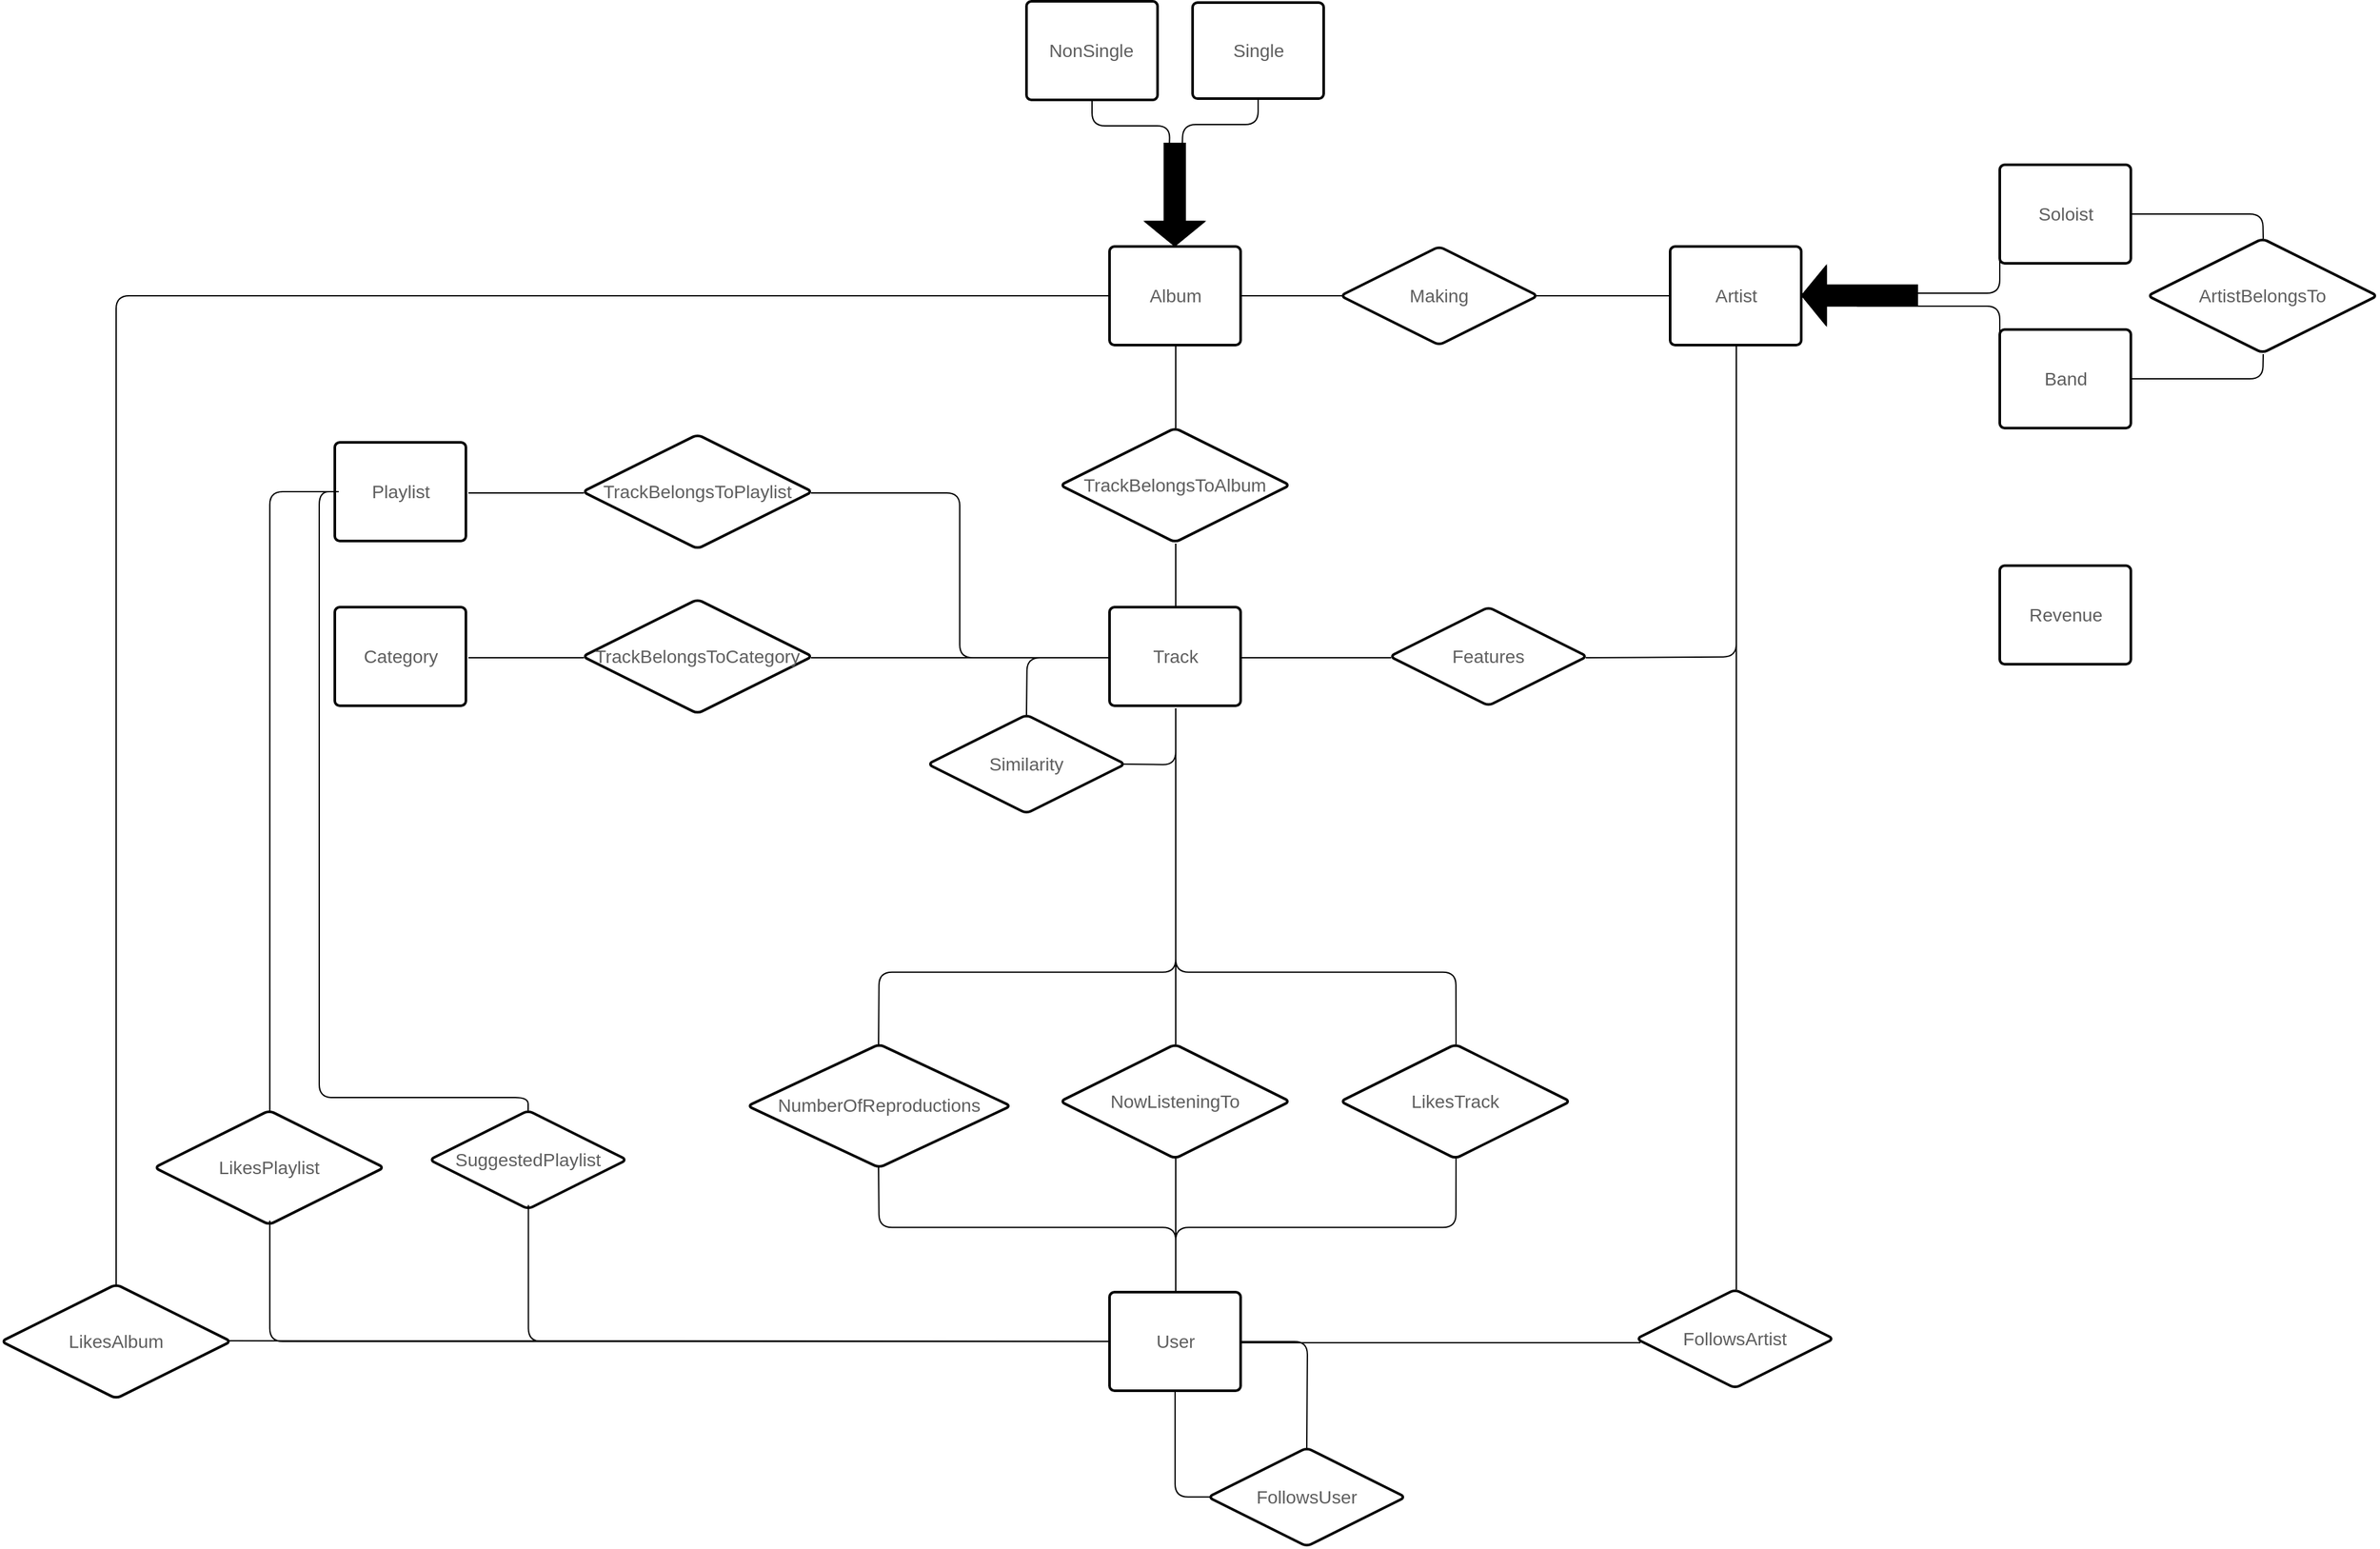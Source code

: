 <mxfile version="16.0.3" type="github"><diagram id="9TNsG0997N_0-xcbmAnz" name="Pagina 1"><mxGraphModel dx="2194" dy="1269" grid="1" gridSize="10" guides="1" tooltips="1" connect="1" arrows="0" fold="1" page="1" pageScale="1" pageWidth="827" pageHeight="1169" math="0" shadow="0"><root><mxCell id="0"/><mxCell id="1" parent="0"/><mxCell id="7FQmFLbpG7fIFwun9T_J-2" style="vsdxID=1;fillColor=none;strokeColor=none;strokeWidth=2;spacingTop=-3;spacingBottom=-3;spacingLeft=-3;spacingRight=-3;labelBackgroundColor=none;rounded=1;html=1;whiteSpace=wrap;" vertex="1" parent="1"><mxGeometry x="1346" y="774" width="101" height="76" as="geometry"/></mxCell><mxCell id="7FQmFLbpG7fIFwun9T_J-3" style="vsdxID=2;shape=stencil(fZNbEoIwDEVX018mNOODT8fHBlwBA1U6IjgVFVy9hbTSFvSvaW4mJ7cNw+29SG+Ccbg3qr6Il8ybguGOcS6rQijZ6BPDPcPtqVbirOpHlVN8S7WSw3AjcqqJezWHVGVH+RZ0BxHGqwUlqPJaP/uOrclTqqOIhAcSZg9FytiXmpBHRg4tN/2jZWI03CtpkUKMLEqHrmBoCBvds5SVA5csvz26iX4KmKz1sD4kBIQAPqAzBIYSnHgygzjKDcNfC0e1RV59LbGM7hQhtoV0jQm4f4E63s8UzKCOjxnCt/7rWkp3FvQVODVnBvHPX9SH4cfTLsiypIVx8+GG6CvaLtx/AA==);strokeWidth=2;spacingTop=-3;spacingBottom=-3;spacingLeft=-3;spacingRight=-3;labelBackgroundColor=none;rounded=1;html=1;whiteSpace=wrap;" vertex="1" parent="7FQmFLbpG7fIFwun9T_J-2"><mxGeometry width="101" height="76" as="geometry"/></mxCell><mxCell id="7FQmFLbpG7fIFwun9T_J-4" value="&lt;div style=&quot;font-size: 1px&quot;&gt;&lt;p style=&quot;align:center;margin-left:0;margin-right:0;margin-top:0px;margin-bottom:0px;text-indent:0;valign:middle;direction:ltr;&quot;&gt;&lt;font style=&quot;font-size:14.11px;font-family:Arial;color:#5e5e5e;direction:ltr;letter-spacing:0px;line-height:100%;opacity:1&quot;&gt;Artist&lt;/font&gt;&lt;/p&gt;&lt;/div&gt;" style="text;vsdxID=1;fillColor=none;strokeColor=none;strokeWidth=2;spacingTop=-3;spacingBottom=-3;spacingLeft=-3;spacingRight=-3;labelBackgroundColor=none;rounded=1;html=1;whiteSpace=wrap;verticalAlign=middle;align=center;;html=1;" vertex="1" parent="7FQmFLbpG7fIFwun9T_J-2"><mxGeometry x="7.62" y="7.42" width="86.36" height="60.96" as="geometry"/></mxCell><mxCell id="7FQmFLbpG7fIFwun9T_J-133" style="edgeStyle=orthogonalEdgeStyle;curved=0;rounded=1;sketch=0;orthogonalLoop=1;jettySize=auto;html=1;exitX=0;exitY=0.5;exitDx=0;exitDy=0;entryX=0.5;entryY=0;entryDx=0;entryDy=0;endArrow=none;endFill=0;fillColor=#000000;" edge="1" parent="1" source="7FQmFLbpG7fIFwun9T_J-5" target="7FQmFLbpG7fIFwun9T_J-44"><mxGeometry relative="1" as="geometry"/></mxCell><mxCell id="7FQmFLbpG7fIFwun9T_J-5" style="vsdxID=3;fillColor=none;strokeColor=none;strokeWidth=2;spacingTop=-3;spacingBottom=-3;spacingLeft=-3;spacingRight=-3;labelBackgroundColor=none;rounded=1;html=1;whiteSpace=wrap;" vertex="1" parent="1"><mxGeometry x="914" y="774" width="101" height="76" as="geometry"/></mxCell><mxCell id="7FQmFLbpG7fIFwun9T_J-6" style="vsdxID=4;shape=stencil(fZNbEoIwDEVX018mNOODT8fHBlwBA1U6IjgVFVy9hbTSFvSvaW4mJ7cNw+29SG+Ccbg3qr6Il8ybguGOcS6rQijZ6BPDPcPtqVbirOpHlVN8S7WSw3AjcqqJezWHVGVH+RZ0BxHGqwUlqPJaP/uOrclTqqOIhAcSZg9FytiXmpBHRg4tN/2jZWI03CtpkUKMLEqHrmBoCBvds5SVA5csvz26iX4KmKz1sD4kBIQAPqAzBIYSnHgygzjKDcNfC0e1RV59LbGM7hQhtoV0jQm4f4E63s8UzKCOjxnCt/7rWkp3FvQVODVnBvHPX9SH4cfTLsiypIVx8+GG6CvaLtx/AA==);strokeWidth=2;spacingTop=-3;spacingBottom=-3;spacingLeft=-3;spacingRight=-3;labelBackgroundColor=none;rounded=1;html=1;whiteSpace=wrap;" vertex="1" parent="7FQmFLbpG7fIFwun9T_J-5"><mxGeometry width="101" height="76" as="geometry"/></mxCell><mxCell id="7FQmFLbpG7fIFwun9T_J-7" value="&lt;div style=&quot;font-size: 1px&quot;&gt;&lt;p style=&quot;align:center;margin-left:0;margin-right:0;margin-top:0px;margin-bottom:0px;text-indent:0;valign:middle;direction:ltr;&quot;&gt;&lt;font style=&quot;font-size:14.11px;font-family:Arial;color:#5e5e5e;direction:ltr;letter-spacing:0px;line-height:100%;opacity:1&quot;&gt;Album&lt;/font&gt;&lt;/p&gt;&lt;/div&gt;" style="text;vsdxID=3;fillColor=none;strokeColor=none;strokeWidth=2;spacingTop=-3;spacingBottom=-3;spacingLeft=-3;spacingRight=-3;labelBackgroundColor=none;rounded=1;html=1;whiteSpace=wrap;verticalAlign=middle;align=center;;html=1;" vertex="1" parent="7FQmFLbpG7fIFwun9T_J-5"><mxGeometry x="7.62" y="7.42" width="86.36" height="60.96" as="geometry"/></mxCell><mxCell id="7FQmFLbpG7fIFwun9T_J-131" style="edgeStyle=orthogonalEdgeStyle;curved=0;rounded=1;sketch=0;orthogonalLoop=1;jettySize=auto;html=1;exitX=0;exitY=0.5;exitDx=0;exitDy=0;entryX=0.5;entryY=0;entryDx=0;entryDy=0;endArrow=none;endFill=0;fillColor=#000000;" edge="1" parent="1" source="7FQmFLbpG7fIFwun9T_J-8" target="7FQmFLbpG7fIFwun9T_J-58"><mxGeometry relative="1" as="geometry"/></mxCell><mxCell id="7FQmFLbpG7fIFwun9T_J-8" style="vsdxID=5;fillColor=none;strokeColor=none;strokeWidth=2;spacingTop=-3;spacingBottom=-3;spacingLeft=-3;spacingRight=-3;labelBackgroundColor=none;rounded=1;html=1;whiteSpace=wrap;" vertex="1" parent="1"><mxGeometry x="317" y="925" width="101" height="76" as="geometry"/></mxCell><mxCell id="7FQmFLbpG7fIFwun9T_J-9" style="vsdxID=6;shape=stencil(fZNbEoIwDEVX018mNOODT8fHBlwBA1U6IjgVFVy9hbTSFvSvaW4mJ7cNw+29SG+Ccbg3qr6Il8ybguGOcS6rQijZ6BPDPcPtqVbirOpHlVN8S7WSw3AjcqqJezWHVGVH+RZ0BxHGqwUlqPJaP/uOrclTqqOIhAcSZg9FytiXmpBHRg4tN/2jZWI03CtpkUKMLEqHrmBoCBvds5SVA5csvz26iX4KmKz1sD4kBIQAPqAzBIYSnHgygzjKDcNfC0e1RV59LbGM7hQhtoV0jQm4f4E63s8UzKCOjxnCt/7rWkp3FvQVODVnBvHPX9SH4cfTLsiypIVx8+GG6CvaLtx/AA==);strokeWidth=2;spacingTop=-3;spacingBottom=-3;spacingLeft=-3;spacingRight=-3;labelBackgroundColor=none;rounded=1;html=1;whiteSpace=wrap;" vertex="1" parent="7FQmFLbpG7fIFwun9T_J-8"><mxGeometry width="101" height="76" as="geometry"/></mxCell><mxCell id="7FQmFLbpG7fIFwun9T_J-10" value="&lt;div style=&quot;font-size: 1px&quot;&gt;&lt;p style=&quot;align:center;margin-left:0;margin-right:0;margin-top:0px;margin-bottom:0px;text-indent:0;valign:middle;direction:ltr;&quot;&gt;&lt;font style=&quot;font-size:14.11px;font-family:Arial;color:#5e5e5e;direction:ltr;letter-spacing:0px;line-height:100%;opacity:1&quot;&gt;Playlist&lt;/font&gt;&lt;/p&gt;&lt;/div&gt;" style="text;vsdxID=5;fillColor=none;strokeColor=none;strokeWidth=2;spacingTop=-3;spacingBottom=-3;spacingLeft=-3;spacingRight=-3;labelBackgroundColor=none;rounded=1;html=1;whiteSpace=wrap;verticalAlign=middle;align=center;;html=1;" vertex="1" parent="7FQmFLbpG7fIFwun9T_J-8"><mxGeometry x="7.62" y="7.42" width="86.36" height="60.96" as="geometry"/></mxCell><mxCell id="7FQmFLbpG7fIFwun9T_J-11" style="vsdxID=7;fillColor=none;strokeColor=none;strokeWidth=2;spacingTop=-3;spacingBottom=-3;spacingLeft=-3;spacingRight=-3;labelBackgroundColor=none;rounded=1;html=1;whiteSpace=wrap;" vertex="1" parent="1"><mxGeometry x="317" y="1052" width="101" height="76" as="geometry"/></mxCell><mxCell id="7FQmFLbpG7fIFwun9T_J-12" style="vsdxID=8;shape=stencil(fZNbEoIwDEVX018mNOODT8fHBlwBA1U6IjgVFVy9hbTSFvSvaW4mJ7cNw+29SG+Ccbg3qr6Il8ybguGOcS6rQijZ6BPDPcPtqVbirOpHlVN8S7WSw3AjcqqJezWHVGVH+RZ0BxHGqwUlqPJaP/uOrclTqqOIhAcSZg9FytiXmpBHRg4tN/2jZWI03CtpkUKMLEqHrmBoCBvds5SVA5csvz26iX4KmKz1sD4kBIQAPqAzBIYSnHgygzjKDcNfC0e1RV59LbGM7hQhtoV0jQm4f4E63s8UzKCOjxnCt/7rWkp3FvQVODVnBvHPX9SH4cfTLsiypIVx8+GG6CvaLtx/AA==);strokeWidth=2;spacingTop=-3;spacingBottom=-3;spacingLeft=-3;spacingRight=-3;labelBackgroundColor=none;rounded=1;html=1;whiteSpace=wrap;" vertex="1" parent="7FQmFLbpG7fIFwun9T_J-11"><mxGeometry width="101" height="76" as="geometry"/></mxCell><mxCell id="7FQmFLbpG7fIFwun9T_J-13" value="&lt;div style=&quot;font-size: 1px&quot;&gt;&lt;p style=&quot;align:center;margin-left:0;margin-right:0;margin-top:0px;margin-bottom:0px;text-indent:0;valign:middle;direction:ltr;&quot;&gt;&lt;font style=&quot;font-size:14.11px;font-family:Arial;color:#5e5e5e;direction:ltr;letter-spacing:0px;line-height:100%;opacity:1&quot;&gt;Category&lt;/font&gt;&lt;/p&gt;&lt;/div&gt;" style="text;vsdxID=7;fillColor=none;strokeColor=none;strokeWidth=2;spacingTop=-3;spacingBottom=-3;spacingLeft=-3;spacingRight=-3;labelBackgroundColor=none;rounded=1;html=1;whiteSpace=wrap;verticalAlign=middle;align=center;;html=1;" vertex="1" parent="7FQmFLbpG7fIFwun9T_J-11"><mxGeometry x="7.62" y="7.42" width="86.36" height="60.96" as="geometry"/></mxCell><mxCell id="7FQmFLbpG7fIFwun9T_J-14" style="vsdxID=9;fillColor=none;strokeColor=none;strokeWidth=2;spacingTop=-3;spacingBottom=-3;spacingLeft=-3;spacingRight=-3;labelBackgroundColor=none;rounded=1;html=1;whiteSpace=wrap;" vertex="1" parent="1"><mxGeometry x="914" y="1052" width="101" height="76" as="geometry"/></mxCell><mxCell id="7FQmFLbpG7fIFwun9T_J-15" style="vsdxID=10;shape=stencil(fZNbEoIwDEVX018mNOODT8fHBlwBA1U6IjgVFVy9hbTSFvSvaW4mJ7cNw+29SG+Ccbg3qr6Il8ybguGOcS6rQijZ6BPDPcPtqVbirOpHlVN8S7WSw3AjcqqJezWHVGVH+RZ0BxHGqwUlqPJaP/uOrclTqqOIhAcSZg9FytiXmpBHRg4tN/2jZWI03CtpkUKMLEqHrmBoCBvds5SVA5csvz26iX4KmKz1sD4kBIQAPqAzBIYSnHgygzjKDcNfC0e1RV59LbGM7hQhtoV0jQm4f4E63s8UzKCOjxnCt/7rWkp3FvQVODVnBvHPX9SH4cfTLsiypIVx8+GG6CvaLtx/AA==);strokeWidth=2;spacingTop=-3;spacingBottom=-3;spacingLeft=-3;spacingRight=-3;labelBackgroundColor=none;rounded=1;html=1;whiteSpace=wrap;" vertex="1" parent="7FQmFLbpG7fIFwun9T_J-14"><mxGeometry width="101" height="76" as="geometry"/></mxCell><mxCell id="7FQmFLbpG7fIFwun9T_J-16" value="&lt;div style=&quot;font-size: 1px&quot;&gt;&lt;p style=&quot;align:center;margin-left:0;margin-right:0;margin-top:0px;margin-bottom:0px;text-indent:0;valign:middle;direction:ltr;&quot;&gt;&lt;font style=&quot;font-size:14.11px;font-family:Arial;color:#5e5e5e;direction:ltr;letter-spacing:0px;line-height:100%;opacity:1&quot;&gt;Track&lt;/font&gt;&lt;/p&gt;&lt;/div&gt;" style="text;vsdxID=9;fillColor=none;strokeColor=none;strokeWidth=2;spacingTop=-3;spacingBottom=-3;spacingLeft=-3;spacingRight=-3;labelBackgroundColor=none;rounded=1;html=1;whiteSpace=wrap;verticalAlign=middle;align=center;;html=1;" vertex="1" parent="7FQmFLbpG7fIFwun9T_J-14"><mxGeometry x="7.62" y="7.42" width="86.36" height="60.96" as="geometry"/></mxCell><mxCell id="7FQmFLbpG7fIFwun9T_J-17" style="vsdxID=11;fillColor=none;strokeColor=none;strokeWidth=2;spacingTop=-3;spacingBottom=-3;spacingLeft=-3;spacingRight=-3;labelBackgroundColor=none;rounded=1;html=1;whiteSpace=wrap;" vertex="1" parent="1"><mxGeometry x="1600" y="1020" width="101" height="76" as="geometry"/></mxCell><mxCell id="7FQmFLbpG7fIFwun9T_J-18" style="vsdxID=12;shape=stencil(fZNbEoIwDEVX018mNOODT8fHBlwBA1U6IjgVFVy9hbTSFvSvaW4mJ7cNw+29SG+Ccbg3qr6Il8ybguGOcS6rQijZ6BPDPcPtqVbirOpHlVN8S7WSw3AjcqqJezWHVGVH+RZ0BxHGqwUlqPJaP/uOrclTqqOIhAcSZg9FytiXmpBHRg4tN/2jZWI03CtpkUKMLEqHrmBoCBvds5SVA5csvz26iX4KmKz1sD4kBIQAPqAzBIYSnHgygzjKDcNfC0e1RV59LbGM7hQhtoV0jQm4f4E63s8UzKCOjxnCt/7rWkp3FvQVODVnBvHPX9SH4cfTLsiypIVx8+GG6CvaLtx/AA==);strokeWidth=2;spacingTop=-3;spacingBottom=-3;spacingLeft=-3;spacingRight=-3;labelBackgroundColor=none;rounded=1;html=1;whiteSpace=wrap;" vertex="1" parent="7FQmFLbpG7fIFwun9T_J-17"><mxGeometry width="101" height="76" as="geometry"/></mxCell><mxCell id="7FQmFLbpG7fIFwun9T_J-19" value="&lt;div style=&quot;font-size: 1px&quot;&gt;&lt;p style=&quot;align:center;margin-left:0;margin-right:0;margin-top:0px;margin-bottom:0px;text-indent:0;valign:middle;direction:ltr;&quot;&gt;&lt;font style=&quot;font-size:14.11px;font-family:Arial;color:#5e5e5e;direction:ltr;letter-spacing:0px;line-height:100%;opacity:1&quot;&gt;Revenue&lt;/font&gt;&lt;/p&gt;&lt;/div&gt;" style="text;vsdxID=11;fillColor=none;strokeColor=none;strokeWidth=2;spacingTop=-3;spacingBottom=-3;spacingLeft=-3;spacingRight=-3;labelBackgroundColor=none;rounded=1;html=1;whiteSpace=wrap;verticalAlign=middle;align=center;;html=1;" vertex="1" parent="7FQmFLbpG7fIFwun9T_J-17"><mxGeometry x="7.62" y="7.42" width="86.36" height="60.96" as="geometry"/></mxCell><mxCell id="7FQmFLbpG7fIFwun9T_J-142" style="edgeStyle=orthogonalEdgeStyle;curved=0;rounded=1;sketch=0;orthogonalLoop=1;jettySize=auto;html=1;exitX=0.5;exitY=1;exitDx=0;exitDy=0;entryX=0;entryY=0.5;entryDx=0;entryDy=0;endArrow=none;endFill=0;fillColor=#000000;" edge="1" parent="1" source="7FQmFLbpG7fIFwun9T_J-20" target="7FQmFLbpG7fIFwun9T_J-67"><mxGeometry relative="1" as="geometry"/></mxCell><mxCell id="7FQmFLbpG7fIFwun9T_J-20" style="vsdxID=13;fillColor=none;strokeColor=none;strokeWidth=2;spacingTop=-3;spacingBottom=-3;spacingLeft=-3;spacingRight=-3;labelBackgroundColor=none;rounded=1;html=1;whiteSpace=wrap;" vertex="1" parent="1"><mxGeometry x="914" y="1580" width="101" height="76" as="geometry"/></mxCell><mxCell id="7FQmFLbpG7fIFwun9T_J-21" style="vsdxID=14;shape=stencil(fZNbEoIwDEVX018mNOODT8fHBlwBA1U6IjgVFVy9hbTSFvSvaW4mJ7cNw+29SG+Ccbg3qr6Il8ybguGOcS6rQijZ6BPDPcPtqVbirOpHlVN8S7WSw3AjcqqJezWHVGVH+RZ0BxHGqwUlqPJaP/uOrclTqqOIhAcSZg9FytiXmpBHRg4tN/2jZWI03CtpkUKMLEqHrmBoCBvds5SVA5csvz26iX4KmKz1sD4kBIQAPqAzBIYSnHgygzjKDcNfC0e1RV59LbGM7hQhtoV0jQm4f4E63s8UzKCOjxnCt/7rWkp3FvQVODVnBvHPX9SH4cfTLsiypIVx8+GG6CvaLtx/AA==);strokeWidth=2;spacingTop=-3;spacingBottom=-3;spacingLeft=-3;spacingRight=-3;labelBackgroundColor=none;rounded=1;html=1;whiteSpace=wrap;" vertex="1" parent="7FQmFLbpG7fIFwun9T_J-20"><mxGeometry width="101" height="76" as="geometry"/></mxCell><mxCell id="7FQmFLbpG7fIFwun9T_J-22" value="&lt;div style=&quot;font-size: 1px&quot;&gt;&lt;p style=&quot;align:center;margin-left:0;margin-right:0;margin-top:0px;margin-bottom:0px;text-indent:0;valign:middle;direction:ltr;&quot;&gt;&lt;font style=&quot;font-size:14.11px;font-family:Arial;color:#5e5e5e;direction:ltr;letter-spacing:0px;line-height:100%;opacity:1&quot;&gt;User&lt;/font&gt;&lt;/p&gt;&lt;/div&gt;" style="text;vsdxID=13;fillColor=none;strokeColor=none;strokeWidth=2;spacingTop=-3;spacingBottom=-3;spacingLeft=-3;spacingRight=-3;labelBackgroundColor=none;rounded=1;html=1;whiteSpace=wrap;verticalAlign=middle;align=center;;html=1;" vertex="1" parent="7FQmFLbpG7fIFwun9T_J-20"><mxGeometry x="7.62" y="7.42" width="86.36" height="60.96" as="geometry"/></mxCell><mxCell id="7FQmFLbpG7fIFwun9T_J-129" style="edgeStyle=orthogonalEdgeStyle;curved=0;rounded=1;sketch=0;orthogonalLoop=1;jettySize=auto;html=1;exitX=0;exitY=0.5;exitDx=0;exitDy=0;endArrow=none;endFill=0;fillColor=#000000;" edge="1" parent="1" source="7FQmFLbpG7fIFwun9T_J-23"><mxGeometry relative="1" as="geometry"><mxPoint x="1530" y="810" as="targetPoint"/><Array as="points"><mxPoint x="1600" y="810"/></Array></mxGeometry></mxCell><mxCell id="7FQmFLbpG7fIFwun9T_J-23" style="vsdxID=15;fillColor=none;strokeColor=none;strokeWidth=2;spacingTop=-3;spacingBottom=-3;spacingLeft=-3;spacingRight=-3;labelBackgroundColor=none;rounded=1;html=1;whiteSpace=wrap;" vertex="1" parent="1"><mxGeometry x="1600" y="711" width="101" height="76" as="geometry"/></mxCell><mxCell id="7FQmFLbpG7fIFwun9T_J-24" style="vsdxID=16;shape=stencil(fZNbEoIwDEVX018mNOODT8fHBlwBA1U6IjgVFVy9hbTSFvSvaW4mJ7cNw+29SG+Ccbg3qr6Il8ybguGOcS6rQijZ6BPDPcPtqVbirOpHlVN8S7WSw3AjcqqJezWHVGVH+RZ0BxHGqwUlqPJaP/uOrclTqqOIhAcSZg9FytiXmpBHRg4tN/2jZWI03CtpkUKMLEqHrmBoCBvds5SVA5csvz26iX4KmKz1sD4kBIQAPqAzBIYSnHgygzjKDcNfC0e1RV59LbGM7hQhtoV0jQm4f4E63s8UzKCOjxnCt/7rWkp3FvQVODVnBvHPX9SH4cfTLsiypIVx8+GG6CvaLtx/AA==);strokeWidth=2;spacingTop=-3;spacingBottom=-3;spacingLeft=-3;spacingRight=-3;labelBackgroundColor=none;rounded=1;html=1;whiteSpace=wrap;" vertex="1" parent="7FQmFLbpG7fIFwun9T_J-23"><mxGeometry width="101" height="76" as="geometry"/></mxCell><mxCell id="7FQmFLbpG7fIFwun9T_J-25" value="&lt;div style=&quot;font-size: 1px&quot;&gt;&lt;p style=&quot;align:center;margin-left:0;margin-right:0;margin-top:0px;margin-bottom:0px;text-indent:0;valign:middle;direction:ltr;&quot;&gt;&lt;font style=&quot;font-size:14.11px;font-family:Arial;color:#5e5e5e;direction:ltr;letter-spacing:0px;line-height:100%;opacity:1&quot;&gt;Soloist&lt;/font&gt;&lt;/p&gt;&lt;/div&gt;" style="text;vsdxID=15;fillColor=none;strokeColor=none;strokeWidth=2;spacingTop=-3;spacingBottom=-3;spacingLeft=-3;spacingRight=-3;labelBackgroundColor=none;rounded=1;html=1;whiteSpace=wrap;verticalAlign=middle;align=center;;html=1;" vertex="1" parent="7FQmFLbpG7fIFwun9T_J-23"><mxGeometry x="7.62" y="7.42" width="86.36" height="60.96" as="geometry"/></mxCell><mxCell id="7FQmFLbpG7fIFwun9T_J-130" style="edgeStyle=orthogonalEdgeStyle;curved=0;rounded=1;sketch=0;orthogonalLoop=1;jettySize=auto;html=1;exitX=0;exitY=0.5;exitDx=0;exitDy=0;endArrow=none;endFill=0;fillColor=#000000;" edge="1" parent="1" source="7FQmFLbpG7fIFwun9T_J-26"><mxGeometry relative="1" as="geometry"><mxPoint x="1490" y="820" as="targetPoint"/><Array as="points"><mxPoint x="1600" y="820"/></Array></mxGeometry></mxCell><mxCell id="7FQmFLbpG7fIFwun9T_J-26" style="vsdxID=17;fillColor=none;strokeColor=none;strokeWidth=2;spacingTop=-3;spacingBottom=-3;spacingLeft=-3;spacingRight=-3;labelBackgroundColor=none;rounded=1;html=1;whiteSpace=wrap;" vertex="1" parent="1"><mxGeometry x="1600" y="838" width="101" height="76" as="geometry"/></mxCell><mxCell id="7FQmFLbpG7fIFwun9T_J-27" style="vsdxID=18;shape=stencil(fZNbEoIwDEVX018mNOODT8fHBlwBA1U6IjgVFVy9hbTSFvSvaW4mJ7cNw+29SG+Ccbg3qr6Il8ybguGOcS6rQijZ6BPDPcPtqVbirOpHlVN8S7WSw3AjcqqJezWHVGVH+RZ0BxHGqwUlqPJaP/uOrclTqqOIhAcSZg9FytiXmpBHRg4tN/2jZWI03CtpkUKMLEqHrmBoCBvds5SVA5csvz26iX4KmKz1sD4kBIQAPqAzBIYSnHgygzjKDcNfC0e1RV59LbGM7hQhtoV0jQm4f4E63s8UzKCOjxnCt/7rWkp3FvQVODVnBvHPX9SH4cfTLsiypIVx8+GG6CvaLtx/AA==);strokeWidth=2;spacingTop=-3;spacingBottom=-3;spacingLeft=-3;spacingRight=-3;labelBackgroundColor=none;rounded=1;html=1;whiteSpace=wrap;" vertex="1" parent="7FQmFLbpG7fIFwun9T_J-26"><mxGeometry width="101" height="76" as="geometry"/></mxCell><mxCell id="7FQmFLbpG7fIFwun9T_J-28" value="&lt;div style=&quot;font-size: 1px&quot;&gt;&lt;p style=&quot;align:center;margin-left:0;margin-right:0;margin-top:0px;margin-bottom:0px;text-indent:0;valign:middle;direction:ltr;&quot;&gt;&lt;font style=&quot;font-size:14.11px;font-family:Arial;color:#5e5e5e;direction:ltr;letter-spacing:0px;line-height:100%;opacity:1&quot;&gt;Band&lt;/font&gt;&lt;/p&gt;&lt;/div&gt;" style="text;vsdxID=17;fillColor=none;strokeColor=none;strokeWidth=2;spacingTop=-3;spacingBottom=-3;spacingLeft=-3;spacingRight=-3;labelBackgroundColor=none;rounded=1;html=1;whiteSpace=wrap;verticalAlign=middle;align=center;;html=1;" vertex="1" parent="7FQmFLbpG7fIFwun9T_J-26"><mxGeometry x="7.62" y="7.42" width="86.36" height="60.96" as="geometry"/></mxCell><mxCell id="7FQmFLbpG7fIFwun9T_J-126" style="edgeStyle=orthogonalEdgeStyle;curved=0;rounded=1;sketch=0;orthogonalLoop=1;jettySize=auto;html=1;exitX=0.5;exitY=1;exitDx=0;exitDy=0;endArrow=none;endFill=0;" edge="1" parent="1" source="7FQmFLbpG7fIFwun9T_J-29"><mxGeometry relative="1" as="geometry"><mxPoint x="970" y="700" as="targetPoint"/></mxGeometry></mxCell><mxCell id="7FQmFLbpG7fIFwun9T_J-29" style="vsdxID=19;fillColor=none;strokeColor=none;strokeWidth=2;spacingTop=-3;spacingBottom=-3;spacingLeft=-3;spacingRight=-3;labelBackgroundColor=none;rounded=1;html=1;whiteSpace=wrap;" vertex="1" parent="1"><mxGeometry x="978" y="586" width="101" height="74" as="geometry"/></mxCell><mxCell id="7FQmFLbpG7fIFwun9T_J-30" style="vsdxID=20;shape=stencil(fZNbEoIwDEVX018mNOODT8fHBlwBA1U6IjgVFVy9hbTSFvSvaW4mJ7cNw+29SG+Ccbg3qr6Il8ybguGOcS6rQijZ6BPDPcPtqVbirOpHlVN8S7WSw3AjcqqJezWHVGVH+RZ0BxHGqwUlqPJaP/uOrclTqqOIhAcSZg9FytiXmpBHRg4tN/2jZWI03CtpkUKMLEqHrmBoCBvds5SVA5csvz26iX4KmKz1sD4kBIQAPqAzBIYSnHgygzjKDcNfC0e1RV59LbGM7hQhtoV0jQm4f4E63s8UzKCOjxnCt/7rWkp3FvQVODVnBvHPX9SH4cfTLsiypIVx8+GG6CvaLtx/AA==);strokeWidth=2;spacingTop=-3;spacingBottom=-3;spacingLeft=-3;spacingRight=-3;labelBackgroundColor=none;rounded=1;html=1;whiteSpace=wrap;" vertex="1" parent="7FQmFLbpG7fIFwun9T_J-29"><mxGeometry width="101" height="74" as="geometry"/></mxCell><mxCell id="7FQmFLbpG7fIFwun9T_J-31" value="&lt;div style=&quot;font-size: 1px&quot;&gt;&lt;p style=&quot;align:center;margin-left:0;margin-right:0;margin-top:0px;margin-bottom:0px;text-indent:0;valign:middle;direction:ltr;&quot;&gt;&lt;font style=&quot;font-size:14.11px;font-family:Arial;color:#5e5e5e;direction:ltr;letter-spacing:0px;line-height:100%;opacity:1&quot;&gt;Single&lt;/font&gt;&lt;/p&gt;&lt;/div&gt;" style="text;vsdxID=19;fillColor=none;strokeColor=none;strokeWidth=2;spacingTop=-3;spacingBottom=-3;spacingLeft=-3;spacingRight=-3;labelBackgroundColor=none;rounded=1;html=1;whiteSpace=wrap;verticalAlign=middle;align=center;;html=1;" vertex="1" parent="7FQmFLbpG7fIFwun9T_J-29"><mxGeometry x="7.62" y="7.225" width="86.36" height="59.356" as="geometry"/></mxCell><mxCell id="7FQmFLbpG7fIFwun9T_J-127" style="edgeStyle=orthogonalEdgeStyle;curved=0;rounded=1;sketch=0;orthogonalLoop=1;jettySize=auto;html=1;exitX=0.5;exitY=1;exitDx=0;exitDy=0;endArrow=none;endFill=0;" edge="1" parent="1" source="7FQmFLbpG7fIFwun9T_J-32"><mxGeometry relative="1" as="geometry"><mxPoint x="960" y="700" as="targetPoint"/></mxGeometry></mxCell><mxCell id="7FQmFLbpG7fIFwun9T_J-32" style="vsdxID=21;fillColor=none;strokeColor=none;strokeWidth=2;spacingTop=-3;spacingBottom=-3;spacingLeft=-3;spacingRight=-3;labelBackgroundColor=none;rounded=1;html=1;whiteSpace=wrap;" vertex="1" parent="1"><mxGeometry x="850" y="585" width="101" height="76" as="geometry"/></mxCell><mxCell id="7FQmFLbpG7fIFwun9T_J-33" style="vsdxID=22;shape=stencil(fZNbEoIwDEVX018mNOODT8fHBlwBA1U6IjgVFVy9hbTSFvSvaW4mJ7cNw+29SG+Ccbg3qr6Il8ybguGOcS6rQijZ6BPDPcPtqVbirOpHlVN8S7WSw3AjcqqJezWHVGVH+RZ0BxHGqwUlqPJaP/uOrclTqqOIhAcSZg9FytiXmpBHRg4tN/2jZWI03CtpkUKMLEqHrmBoCBvds5SVA5csvz26iX4KmKz1sD4kBIQAPqAzBIYSnHgygzjKDcNfC0e1RV59LbGM7hQhtoV0jQm4f4E63s8UzKCOjxnCt/7rWkp3FvQVODVnBvHPX9SH4cfTLsiypIVx8+GG6CvaLtx/AA==);strokeWidth=2;spacingTop=-3;spacingBottom=-3;spacingLeft=-3;spacingRight=-3;labelBackgroundColor=none;rounded=1;html=1;whiteSpace=wrap;" vertex="1" parent="7FQmFLbpG7fIFwun9T_J-32"><mxGeometry width="101" height="76" as="geometry"/></mxCell><mxCell id="7FQmFLbpG7fIFwun9T_J-34" value="&lt;div style=&quot;font-size: 1px&quot;&gt;&lt;p style=&quot;align:center;margin-left:0;margin-right:0;margin-top:0px;margin-bottom:0px;text-indent:0;valign:middle;direction:ltr;&quot;&gt;&lt;font style=&quot;font-size:14.11px;font-family:Arial;color:#5e5e5e;direction:ltr;letter-spacing:0px;line-height:100%;opacity:1&quot;&gt;NonSingle&lt;/font&gt;&lt;/p&gt;&lt;/div&gt;" style="text;vsdxID=21;fillColor=none;strokeColor=none;strokeWidth=2;spacingTop=-3;spacingBottom=-3;spacingLeft=-3;spacingRight=-3;labelBackgroundColor=none;rounded=1;html=1;whiteSpace=wrap;verticalAlign=middle;align=center;;html=1;" vertex="1" parent="7FQmFLbpG7fIFwun9T_J-32"><mxGeometry x="7.32" y="7.52" width="86.36" height="60.96" as="geometry"/></mxCell><mxCell id="7FQmFLbpG7fIFwun9T_J-35" style="vsdxID=23;fillColor=none;strokeColor=none;strokeWidth=2;spacingTop=-3;spacingBottom=-3;spacingLeft=-3;spacingRight=-3;labelBackgroundColor=none;rounded=1;html=1;whiteSpace=wrap;" vertex="1" parent="1"><mxGeometry x="1092" y="774" width="152" height="76" as="geometry"/></mxCell><mxCell id="7FQmFLbpG7fIFwun9T_J-36" style="vsdxID=24;shape=stencil(hZPdDoIwDIWfZrdktBDCpfHnBXwCIlMWEcxABZ/eaRliJ+Fu7Wl3vlEqcN0U2VUJkE1r6rN66LwtBG4EgK4KZXRrTwK3AtfH2qiTqW9VTvE1s5UgPxmVU0/4rgaZmcNePxXlZIBhEpNAnZf6/nbsSI+SwMk9ZSAASuyo/nAz1BAOHelQHv64dkBhPMQ9/Mo4yOP1ssd/hnJlPUtdTRhTj/FLPQOZMkgH7ShHnVE7zKmlRz7HOX0bv2aGc/xajNtxRoxz1NEfn4c+x+lhxkszZ5QxmzkbecQg/ZFHi4zL/6U9fJaA1kOXJe3QVOdLY1O0cLh9AQ==);strokeWidth=2;spacingTop=-3;spacingBottom=-3;spacingLeft=-3;spacingRight=-3;labelBackgroundColor=none;rounded=1;html=1;whiteSpace=wrap;" vertex="1" parent="7FQmFLbpG7fIFwun9T_J-35"><mxGeometry width="152" height="76" as="geometry"/></mxCell><mxCell id="7FQmFLbpG7fIFwun9T_J-37" value="&lt;div style=&quot;font-size: 1px&quot;&gt;&lt;p style=&quot;align:center;margin-left:0;margin-right:0;margin-top:0px;margin-bottom:0px;text-indent:0;valign:middle;direction:ltr;&quot;&gt;&lt;font style=&quot;font-size:14.11px;font-family:Arial;color:#5e5e5e;direction:ltr;letter-spacing:0px;line-height:100%;opacity:1&quot;&gt;Making&lt;/font&gt;&lt;/p&gt;&lt;/div&gt;" style="text;vsdxID=23;fillColor=none;strokeColor=none;strokeWidth=2;spacingTop=-3;spacingBottom=-3;spacingLeft=-3;spacingRight=-3;labelBackgroundColor=none;rounded=1;html=1;whiteSpace=wrap;verticalAlign=middle;align=center;;html=1;" vertex="1" parent="7FQmFLbpG7fIFwun9T_J-35"><mxGeometry x="3.17" y="2.98" width="146.05" height="69.85" as="geometry"/></mxCell><mxCell id="7FQmFLbpG7fIFwun9T_J-38" style="vsdxID=25;fillColor=none;strokeColor=none;strokeWidth=2;spacingTop=-3;spacingBottom=-3;spacingLeft=-3;spacingRight=-3;labelBackgroundColor=none;rounded=1;html=1;whiteSpace=wrap;" vertex="1" parent="1"><mxGeometry x="1714" y="768" width="177" height="88" as="geometry"/></mxCell><mxCell id="7FQmFLbpG7fIFwun9T_J-39" style="vsdxID=26;shape=stencil(hZNRcoMgEIZPw6sDu9qEx06aXKAncCKtTK1miGljT190SSRuqTzh7v7w/SsrcHeuy5MRIM+96z7Mt636WuCLALBtbZzt/U7gXuDurXPm3XWXtqLvU+krQU4RU5FGjdUgS3d8tT+GYjJDtSkoQcrP7mu88Ur5fJvJDaWHcEqmcQocqP54cSRQQaEzlQeFul2yLXS8Qv4KlC98wZOcVwAdYEWOQX5HkgP+BSmfPWdj28iXZr5mpwljmhsbvWJM9ugrVsRWH/FjFOYoxR97Xh6T4E91mdu78eecP65C/kSYpRQ/wy/W3tXcuEHxXgIrgv9/0fKh3NnzVfb1mfCbaQBpNG3T0PzG+eXA+hANO+5/AQ==);strokeWidth=2;spacingTop=-3;spacingBottom=-3;spacingLeft=-3;spacingRight=-3;labelBackgroundColor=none;rounded=1;html=1;whiteSpace=wrap;" vertex="1" parent="7FQmFLbpG7fIFwun9T_J-38"><mxGeometry width="177" height="88" as="geometry"/></mxCell><mxCell id="7FQmFLbpG7fIFwun9T_J-40" value="&lt;div style=&quot;font-size: 1px&quot;&gt;&lt;p style=&quot;align:center;margin-left:0;margin-right:0;margin-top:0px;margin-bottom:0px;text-indent:0;valign:middle;direction:ltr;&quot;&gt;&lt;font style=&quot;font-size:14.11px;font-family:Arial;color:#5e5e5e;direction:ltr;letter-spacing:0px;line-height:100%;opacity:1&quot;&gt;ArtistBelongsTo&lt;/font&gt;&lt;/p&gt;&lt;/div&gt;" style="text;vsdxID=25;fillColor=none;strokeColor=none;strokeWidth=2;spacingTop=-3;spacingBottom=-3;spacingLeft=-3;spacingRight=-3;labelBackgroundColor=none;rounded=1;html=1;whiteSpace=wrap;verticalAlign=middle;align=center;;html=1;" vertex="1" parent="7FQmFLbpG7fIFwun9T_J-38"><mxGeometry x="3.17" y="2.28" width="171.45" height="82.55" as="geometry"/></mxCell><mxCell id="7FQmFLbpG7fIFwun9T_J-41" style="vsdxID=27;fillColor=none;strokeColor=none;strokeWidth=2;spacingTop=-3;spacingBottom=-3;spacingLeft=-3;spacingRight=-3;labelBackgroundColor=none;rounded=1;html=1;whiteSpace=wrap;" vertex="1" parent="1"><mxGeometry x="876" y="914" width="177" height="88" as="geometry"/></mxCell><mxCell id="7FQmFLbpG7fIFwun9T_J-42" style="vsdxID=28;shape=stencil(hZNRcoMgEIZPw6sDu9qEx06aXKAncCKtTK1miGljT190SSRuqTzh7v7w/SsrcHeuy5MRIM+96z7Mt636WuCLALBtbZzt/U7gXuDurXPm3XWXtqLvU+krQU4RU5FGjdUgS3d8tT+GYjJDtSkoQcrP7mu88Ur5fJvJDaWHcEqmcQocqP54cSRQQaEzlQeFul2yLXS8Qv4KlC98wZOcVwAdYEWOQX5HkgP+BSmfPWdj28iXZr5mpwljmhsbvWJM9ugrVsRWH/FjFOYoxR97Xh6T4E91mdu78eecP65C/kSYpRQ/wy/W3tXcuEHxXgIrgv9/0fKh3NnzVfb1mfCbaQBpNG3T0PzG+eXA+hANO+5/AQ==);strokeWidth=2;spacingTop=-3;spacingBottom=-3;spacingLeft=-3;spacingRight=-3;labelBackgroundColor=none;rounded=1;html=1;whiteSpace=wrap;" vertex="1" parent="7FQmFLbpG7fIFwun9T_J-41"><mxGeometry width="177" height="88" as="geometry"/></mxCell><mxCell id="7FQmFLbpG7fIFwun9T_J-43" value="&lt;div style=&quot;font-size: 1px&quot;&gt;&lt;p style=&quot;align:center;margin-left:0;margin-right:0;margin-top:0px;margin-bottom:0px;text-indent:0;valign:middle;direction:ltr;&quot;&gt;&lt;font style=&quot;font-size:14.11px;font-family:Arial;color:#5e5e5e;direction:ltr;letter-spacing:0px;line-height:100%;opacity:1&quot;&gt;TrackBelongsToAlbum&lt;/font&gt;&lt;/p&gt;&lt;/div&gt;" style="text;vsdxID=27;fillColor=none;strokeColor=none;strokeWidth=2;spacingTop=-3;spacingBottom=-3;spacingLeft=-3;spacingRight=-3;labelBackgroundColor=none;rounded=1;html=1;whiteSpace=wrap;verticalAlign=middle;align=center;;html=1;" vertex="1" parent="7FQmFLbpG7fIFwun9T_J-41"><mxGeometry x="3.17" y="2.28" width="171.45" height="82.55" as="geometry"/></mxCell><mxCell id="7FQmFLbpG7fIFwun9T_J-44" style="vsdxID=29;fillColor=none;strokeColor=none;strokeWidth=2;spacingTop=-3;spacingBottom=-3;spacingLeft=-3;spacingRight=-3;labelBackgroundColor=none;rounded=1;html=1;whiteSpace=wrap;" vertex="1" parent="1"><mxGeometry x="60" y="1574" width="177" height="88" as="geometry"/></mxCell><mxCell id="7FQmFLbpG7fIFwun9T_J-45" style="vsdxID=30;shape=stencil(hZNRcoMgEIZPw6sDu9qEx06aXKAncCKtTK1miGljT190SSRuqTzh7v7w/SsrcHeuy5MRIM+96z7Mt636WuCLALBtbZzt/U7gXuDurXPm3XWXtqLvU+krQU4RU5FGjdUgS3d8tT+GYjJDtSkoQcrP7mu88Ur5fJvJDaWHcEqmcQocqP54cSRQQaEzlQeFul2yLXS8Qv4KlC98wZOcVwAdYEWOQX5HkgP+BSmfPWdj28iXZr5mpwljmhsbvWJM9ugrVsRWH/FjFOYoxR97Xh6T4E91mdu78eecP65C/kSYpRQ/wy/W3tXcuEHxXgIrgv9/0fKh3NnzVfb1mfCbaQBpNG3T0PzG+eXA+hANO+5/AQ==);strokeWidth=2;spacingTop=-3;spacingBottom=-3;spacingLeft=-3;spacingRight=-3;labelBackgroundColor=none;rounded=1;html=1;whiteSpace=wrap;" vertex="1" parent="7FQmFLbpG7fIFwun9T_J-44"><mxGeometry width="177" height="88" as="geometry"/></mxCell><mxCell id="7FQmFLbpG7fIFwun9T_J-46" value="&lt;div style=&quot;font-size: 1px&quot;&gt;&lt;p style=&quot;align:center;margin-left:0;margin-right:0;margin-top:0px;margin-bottom:0px;text-indent:0;valign:middle;direction:ltr;&quot;&gt;&lt;font style=&quot;font-size:14.11px;font-family:Arial;color:#5e5e5e;direction:ltr;letter-spacing:0px;line-height:100%;opacity:1&quot;&gt;LikesAlbum&lt;/font&gt;&lt;/p&gt;&lt;/div&gt;" style="text;vsdxID=29;fillColor=none;strokeColor=none;strokeWidth=2;spacingTop=-3;spacingBottom=-3;spacingLeft=-3;spacingRight=-3;labelBackgroundColor=none;rounded=1;html=1;whiteSpace=wrap;verticalAlign=middle;align=center;;html=1;" vertex="1" parent="7FQmFLbpG7fIFwun9T_J-44"><mxGeometry x="3.17" y="2.28" width="171.45" height="82.55" as="geometry"/></mxCell><mxCell id="7FQmFLbpG7fIFwun9T_J-47" style="vsdxID=31;fillColor=none;strokeColor=none;strokeWidth=2;spacingTop=-3;spacingBottom=-3;spacingLeft=-3;spacingRight=-3;labelBackgroundColor=none;rounded=1;html=1;whiteSpace=wrap;" vertex="1" parent="1"><mxGeometry x="1092" y="1389" width="177" height="88" as="geometry"/></mxCell><mxCell id="7FQmFLbpG7fIFwun9T_J-48" style="vsdxID=32;shape=stencil(hZNRcoMgEIZPw6sDu9qEx06aXKAncCKtTK1miGljT190SSRuqTzh7v7w/SsrcHeuy5MRIM+96z7Mt636WuCLALBtbZzt/U7gXuDurXPm3XWXtqLvU+krQU4RU5FGjdUgS3d8tT+GYjJDtSkoQcrP7mu88Ur5fJvJDaWHcEqmcQocqP54cSRQQaEzlQeFul2yLXS8Qv4KlC98wZOcVwAdYEWOQX5HkgP+BSmfPWdj28iXZr5mpwljmhsbvWJM9ugrVsRWH/FjFOYoxR97Xh6T4E91mdu78eecP65C/kSYpRQ/wy/W3tXcuEHxXgIrgv9/0fKh3NnzVfb1mfCbaQBpNG3T0PzG+eXA+hANO+5/AQ==);strokeWidth=2;spacingTop=-3;spacingBottom=-3;spacingLeft=-3;spacingRight=-3;labelBackgroundColor=none;rounded=1;html=1;whiteSpace=wrap;" vertex="1" parent="7FQmFLbpG7fIFwun9T_J-47"><mxGeometry width="177" height="88" as="geometry"/></mxCell><mxCell id="7FQmFLbpG7fIFwun9T_J-49" value="&lt;div style=&quot;font-size: 1px&quot;&gt;&lt;p style=&quot;align:center;margin-left:0;margin-right:0;margin-top:0px;margin-bottom:0px;text-indent:0;valign:middle;direction:ltr;&quot;&gt;&lt;font style=&quot;font-size:14.11px;font-family:Arial;color:#5e5e5e;direction:ltr;letter-spacing:0px;line-height:100%;opacity:1&quot;&gt;LikesTrack&lt;/font&gt;&lt;/p&gt;&lt;/div&gt;" style="text;vsdxID=31;fillColor=none;strokeColor=none;strokeWidth=2;spacingTop=-3;spacingBottom=-3;spacingLeft=-3;spacingRight=-3;labelBackgroundColor=none;rounded=1;html=1;whiteSpace=wrap;verticalAlign=middle;align=center;;html=1;" vertex="1" parent="7FQmFLbpG7fIFwun9T_J-47"><mxGeometry x="3.17" y="2.28" width="171.45" height="82.55" as="geometry"/></mxCell><mxCell id="7FQmFLbpG7fIFwun9T_J-50" style="vsdxID=33;fillColor=none;strokeColor=none;strokeWidth=2;spacingTop=-3;spacingBottom=-3;spacingLeft=-3;spacingRight=-3;labelBackgroundColor=none;rounded=1;html=1;whiteSpace=wrap;" vertex="1" parent="1"><mxGeometry x="508" y="1046" width="177" height="88" as="geometry"/></mxCell><mxCell id="7FQmFLbpG7fIFwun9T_J-51" style="vsdxID=34;shape=stencil(hZNRcoMgEIZPw6sDu9qEx06aXKAncCKtTK1miGljT190SSRuqTzh7v7w/SsrcHeuy5MRIM+96z7Mt636WuCLALBtbZzt/U7gXuDurXPm3XWXtqLvU+krQU4RU5FGjdUgS3d8tT+GYjJDtSkoQcrP7mu88Ur5fJvJDaWHcEqmcQocqP54cSRQQaEzlQeFul2yLXS8Qv4KlC98wZOcVwAdYEWOQX5HkgP+BSmfPWdj28iXZr5mpwljmhsbvWJM9ugrVsRWH/FjFOYoxR97Xh6T4E91mdu78eecP65C/kSYpRQ/wy/W3tXcuEHxXgIrgv9/0fKh3NnzVfb1mfCbaQBpNG3T0PzG+eXA+hANO+5/AQ==);strokeWidth=2;spacingTop=-3;spacingBottom=-3;spacingLeft=-3;spacingRight=-3;labelBackgroundColor=none;rounded=1;html=1;whiteSpace=wrap;" vertex="1" parent="7FQmFLbpG7fIFwun9T_J-50"><mxGeometry width="177" height="88" as="geometry"/></mxCell><mxCell id="7FQmFLbpG7fIFwun9T_J-52" value="&lt;div style=&quot;font-size: 1px&quot;&gt;&lt;p style=&quot;align:center;margin-left:0;margin-right:0;margin-top:0px;margin-bottom:0px;text-indent:0;valign:middle;direction:ltr;&quot;&gt;&lt;font style=&quot;font-size:14.11px;font-family:Arial;color:#5e5e5e;direction:ltr;letter-spacing:0px;line-height:100%;opacity:1&quot;&gt;TrackBelongsToCategory&lt;/font&gt;&lt;/p&gt;&lt;/div&gt;" style="text;vsdxID=33;fillColor=none;strokeColor=none;strokeWidth=2;spacingTop=-3;spacingBottom=-3;spacingLeft=-3;spacingRight=-3;labelBackgroundColor=none;rounded=1;html=1;whiteSpace=wrap;verticalAlign=middle;align=center;;html=1;" vertex="1" parent="7FQmFLbpG7fIFwun9T_J-50"><mxGeometry x="3.17" y="2.28" width="171.45" height="82.55" as="geometry"/></mxCell><mxCell id="7FQmFLbpG7fIFwun9T_J-53" style="vsdxID=35;fillColor=none;strokeColor=none;strokeWidth=2;spacingTop=-3;spacingBottom=-3;spacingLeft=-3;spacingRight=-3;labelBackgroundColor=none;rounded=1;html=1;whiteSpace=wrap;" vertex="1" parent="1"><mxGeometry x="508" y="919" width="177" height="88" as="geometry"/></mxCell><mxCell id="7FQmFLbpG7fIFwun9T_J-54" style="vsdxID=36;shape=stencil(hZNRcoMgEIZPw6sDu9qEx06aXKAncCKtTK1miGljT190SSRuqTzh7v7w/SsrcHeuy5MRIM+96z7Mt636WuCLALBtbZzt/U7gXuDurXPm3XWXtqLvU+krQU4RU5FGjdUgS3d8tT+GYjJDtSkoQcrP7mu88Ur5fJvJDaWHcEqmcQocqP54cSRQQaEzlQeFul2yLXS8Qv4KlC98wZOcVwAdYEWOQX5HkgP+BSmfPWdj28iXZr5mpwljmhsbvWJM9ugrVsRWH/FjFOYoxR97Xh6T4E91mdu78eecP65C/kSYpRQ/wy/W3tXcuEHxXgIrgv9/0fKh3NnzVfb1mfCbaQBpNG3T0PzG+eXA+hANO+5/AQ==);strokeWidth=2;spacingTop=-3;spacingBottom=-3;spacingLeft=-3;spacingRight=-3;labelBackgroundColor=none;rounded=1;html=1;whiteSpace=wrap;" vertex="1" parent="7FQmFLbpG7fIFwun9T_J-53"><mxGeometry width="177" height="88" as="geometry"/></mxCell><mxCell id="7FQmFLbpG7fIFwun9T_J-55" value="&lt;div style=&quot;font-size: 1px&quot;&gt;&lt;p style=&quot;align:center;margin-left:0;margin-right:0;margin-top:0px;margin-bottom:0px;text-indent:0;valign:middle;direction:ltr;&quot;&gt;&lt;font style=&quot;font-size:14.11px;font-family:Arial;color:#5e5e5e;direction:ltr;letter-spacing:0px;line-height:100%;opacity:1&quot;&gt;TrackBelongsToPlaylist&lt;/font&gt;&lt;/p&gt;&lt;/div&gt;" style="text;vsdxID=35;fillColor=none;strokeColor=none;strokeWidth=2;spacingTop=-3;spacingBottom=-3;spacingLeft=-3;spacingRight=-3;labelBackgroundColor=none;rounded=1;html=1;whiteSpace=wrap;verticalAlign=middle;align=center;;html=1;" vertex="1" parent="7FQmFLbpG7fIFwun9T_J-53"><mxGeometry x="3.17" y="2.28" width="171.45" height="82.55" as="geometry"/></mxCell><mxCell id="7FQmFLbpG7fIFwun9T_J-56" style="vsdxID=37;fillColor=none;strokeColor=none;strokeWidth=2;spacingTop=-3;spacingBottom=-3;spacingLeft=-3;spacingRight=-3;labelBackgroundColor=none;rounded=1;html=1;whiteSpace=wrap;" vertex="1" parent="1"><mxGeometry x="178" y="1440" width="177" height="88" as="geometry"/></mxCell><mxCell id="7FQmFLbpG7fIFwun9T_J-57" style="vsdxID=38;shape=stencil(hZNRcoMgEIZPw6sDu9qEx06aXKAncCKtTK1miGljT190SSRuqTzh7v7w/SsrcHeuy5MRIM+96z7Mt636WuCLALBtbZzt/U7gXuDurXPm3XWXtqLvU+krQU4RU5FGjdUgS3d8tT+GYjJDtSkoQcrP7mu88Ur5fJvJDaWHcEqmcQocqP54cSRQQaEzlQeFul2yLXS8Qv4KlC98wZOcVwAdYEWOQX5HkgP+BSmfPWdj28iXZr5mpwljmhsbvWJM9ugrVsRWH/FjFOYoxR97Xh6T4E91mdu78eecP65C/kSYpRQ/wy/W3tXcuEHxXgIrgv9/0fKh3NnzVfb1mfCbaQBpNG3T0PzG+eXA+hANO+5/AQ==);strokeWidth=2;spacingTop=-3;spacingBottom=-3;spacingLeft=-3;spacingRight=-3;labelBackgroundColor=none;rounded=1;html=1;whiteSpace=wrap;" vertex="1" parent="7FQmFLbpG7fIFwun9T_J-56"><mxGeometry width="177" height="88" as="geometry"/></mxCell><mxCell id="7FQmFLbpG7fIFwun9T_J-58" value="&lt;div style=&quot;font-size: 1px&quot;&gt;&lt;p style=&quot;align:center;margin-left:0;margin-right:0;margin-top:0px;margin-bottom:0px;text-indent:0;valign:middle;direction:ltr;&quot;&gt;&lt;font style=&quot;font-size:14.11px;font-family:Arial;color:#5e5e5e;direction:ltr;letter-spacing:0px;line-height:100%;opacity:1&quot;&gt;LikesPlaylist&lt;/font&gt;&lt;/p&gt;&lt;/div&gt;" style="text;vsdxID=37;fillColor=none;strokeColor=none;strokeWidth=2;spacingTop=-3;spacingBottom=-3;spacingLeft=-3;spacingRight=-3;labelBackgroundColor=none;rounded=1;html=1;whiteSpace=wrap;verticalAlign=middle;align=center;;html=1;" vertex="1" parent="7FQmFLbpG7fIFwun9T_J-56"><mxGeometry x="3.17" y="2.28" width="171.45" height="82.55" as="geometry"/></mxCell><mxCell id="7FQmFLbpG7fIFwun9T_J-59" style="vsdxID=39;fillColor=none;strokeColor=none;strokeWidth=2;spacingTop=-3;spacingBottom=-3;spacingLeft=-3;spacingRight=-3;labelBackgroundColor=none;rounded=1;html=1;whiteSpace=wrap;" vertex="1" parent="1"><mxGeometry x="635" y="1389" width="203" height="95" as="geometry"/></mxCell><mxCell id="7FQmFLbpG7fIFwun9T_J-60" style="vsdxID=40;shape=stencil(hVNbcoMwDDyNfxkjOVB/dtLkAj0BE9ziKYWMQ5rH6WuQMxXYJXwZaVfalS2B21NTHY0AeRpc/2Uuth4agW8CwHaNcXbwJ4E7gduP3plP15+7mv6PlUeCnCKmJk4+okFW7vBu74ZiMsO83FCCmN/9z9jxSnn14gGUvoUqWVFMgT3hD2dHhDwwdAah4C1/NClRs09pyl+B8hsPUBwQ6PCEjoHuJT0omBIpX73O1nbMl458jU5xzZiOjY1ey7kXjmL2cC6Zt2cuylXN3OdfGbWm+b/JMkvFXL+K9XMUxs8Ck1oS+iP5C8uxfK9+MXE+S4hAEF8LRr0xed8Jvc/fvj9Mi0YraNuW9pTnl4vpQ7TUuPsF);strokeWidth=2;spacingTop=-3;spacingBottom=-3;spacingLeft=-3;spacingRight=-3;labelBackgroundColor=none;rounded=1;html=1;whiteSpace=wrap;" vertex="1" parent="7FQmFLbpG7fIFwun9T_J-59"><mxGeometry width="203" height="95" as="geometry"/></mxCell><mxCell id="7FQmFLbpG7fIFwun9T_J-61" value="&lt;div style=&quot;font-size: 1px&quot;&gt;&lt;p style=&quot;align:center;margin-left:0;margin-right:0;margin-top:0px;margin-bottom:0px;text-indent:0;valign:middle;direction:ltr;&quot;&gt;&lt;font style=&quot;font-size:14.11px;font-family:Arial;color:#5e5e5e;direction:ltr;letter-spacing:0px;line-height:100%;opacity:1&quot;&gt;NumberOfReproductions&lt;/font&gt;&lt;/p&gt;&lt;/div&gt;" style="text;vsdxID=39;fillColor=none;strokeColor=none;strokeWidth=2;spacingTop=-3;spacingBottom=-3;spacingLeft=-3;spacingRight=-3;labelBackgroundColor=none;rounded=1;html=1;whiteSpace=wrap;verticalAlign=middle;align=center;;html=1;" vertex="1" parent="7FQmFLbpG7fIFwun9T_J-59"><mxGeometry x="3.17" y="2.92" width="196.85" height="88.9" as="geometry"/></mxCell><mxCell id="7FQmFLbpG7fIFwun9T_J-62" style="vsdxID=41;fillColor=none;strokeColor=none;strokeWidth=2;spacingTop=-3;spacingBottom=-3;spacingLeft=-3;spacingRight=-3;labelBackgroundColor=none;rounded=1;html=1;whiteSpace=wrap;" vertex="1" parent="1"><mxGeometry x="876" y="1389" width="177" height="88" as="geometry"/></mxCell><mxCell id="7FQmFLbpG7fIFwun9T_J-63" style="vsdxID=42;shape=stencil(hZNRcoMgEIZPw6sDu9qEx06aXKAncCKtTK1miGljT190SSRuqTzh7v7w/SsrcHeuy5MRIM+96z7Mt636WuCLALBtbZzt/U7gXuDurXPm3XWXtqLvU+krQU4RU5FGjdUgS3d8tT+GYjJDtSkoQcrP7mu88Ur5fJvJDaWHcEqmcQocqP54cSRQQaEzlQeFul2yLXS8Qv4KlC98wZOcVwAdYEWOQX5HkgP+BSmfPWdj28iXZr5mpwljmhsbvWJM9ugrVsRWH/FjFOYoxR97Xh6T4E91mdu78eecP65C/kSYpRQ/wy/W3tXcuEHxXgIrgv9/0fKh3NnzVfb1mfCbaQBpNG3T0PzG+eXA+hANO+5/AQ==);strokeWidth=2;spacingTop=-3;spacingBottom=-3;spacingLeft=-3;spacingRight=-3;labelBackgroundColor=none;rounded=1;html=1;whiteSpace=wrap;" vertex="1" parent="7FQmFLbpG7fIFwun9T_J-62"><mxGeometry width="177" height="88" as="geometry"/></mxCell><mxCell id="7FQmFLbpG7fIFwun9T_J-64" value="&lt;div style=&quot;font-size: 1px&quot;&gt;&lt;p style=&quot;align:center;margin-left:0;margin-right:0;margin-top:0px;margin-bottom:0px;text-indent:0;valign:middle;direction:ltr;&quot;&gt;&lt;font style=&quot;font-size:14.11px;font-family:Arial;color:#5e5e5e;direction:ltr;letter-spacing:0px;line-height:100%;opacity:1&quot;&gt;NowListeningTo&lt;/font&gt;&lt;/p&gt;&lt;/div&gt;" style="text;vsdxID=41;fillColor=none;strokeColor=none;strokeWidth=2;spacingTop=-3;spacingBottom=-3;spacingLeft=-3;spacingRight=-3;labelBackgroundColor=none;rounded=1;html=1;whiteSpace=wrap;verticalAlign=middle;align=center;;html=1;" vertex="1" parent="7FQmFLbpG7fIFwun9T_J-62"><mxGeometry x="3.17" y="2.28" width="171.45" height="82.55" as="geometry"/></mxCell><mxCell id="7FQmFLbpG7fIFwun9T_J-65" style="vsdxID=43;fillColor=none;strokeColor=none;strokeWidth=2;spacingTop=-3;spacingBottom=-3;spacingLeft=-3;spacingRight=-3;labelBackgroundColor=none;rounded=1;html=1;whiteSpace=wrap;" vertex="1" parent="1"><mxGeometry x="990" y="1700" width="152" height="76" as="geometry"/></mxCell><mxCell id="7FQmFLbpG7fIFwun9T_J-66" style="vsdxID=44;shape=stencil(hZPdDoIwDIWfZrdktBDCpfHnBXwCIlMWEcxABZ/eaRliJ+Fu7Wl3vlEqcN0U2VUJkE1r6rN66LwtBG4EgK4KZXRrTwK3AtfH2qiTqW9VTvE1s5UgPxmVU0/4rgaZmcNePxXlZIBhEpNAnZf6/nbsSI+SwMk9ZSAASuyo/nAz1BAOHelQHv64dkBhPMQ9/Mo4yOP1ssd/hnJlPUtdTRhTj/FLPQOZMkgH7ShHnVE7zKmlRz7HOX0bv2aGc/xajNtxRoxz1NEfn4c+x+lhxkszZ5QxmzkbecQg/ZFHi4zL/6U9fJaA1kOXJe3QVOdLY1O0cLh9AQ==);strokeWidth=2;spacingTop=-3;spacingBottom=-3;spacingLeft=-3;spacingRight=-3;labelBackgroundColor=none;rounded=1;html=1;whiteSpace=wrap;" vertex="1" parent="7FQmFLbpG7fIFwun9T_J-65"><mxGeometry width="152" height="76" as="geometry"/></mxCell><mxCell id="7FQmFLbpG7fIFwun9T_J-67" value="&lt;div style=&quot;font-size: 1px&quot;&gt;&lt;p style=&quot;align:center;margin-left:0;margin-right:0;margin-top:0px;margin-bottom:0px;text-indent:0;valign:middle;direction:ltr;&quot;&gt;&lt;font style=&quot;font-size:14.11px;font-family:Arial;color:#5e5e5e;direction:ltr;letter-spacing:0px;line-height:100%;opacity:1&quot;&gt;FollowsUser&lt;/font&gt;&lt;/p&gt;&lt;/div&gt;" style="text;vsdxID=43;fillColor=none;strokeColor=none;strokeWidth=2;spacingTop=-3;spacingBottom=-3;spacingLeft=-3;spacingRight=-3;labelBackgroundColor=none;rounded=1;html=1;whiteSpace=wrap;verticalAlign=middle;align=center;;html=1;" vertex="1" parent="7FQmFLbpG7fIFwun9T_J-65"><mxGeometry x="3.17" y="2.98" width="146.05" height="69.85" as="geometry"/></mxCell><mxCell id="7FQmFLbpG7fIFwun9T_J-68" style="vsdxID=45;fillColor=none;strokeColor=none;strokeWidth=2;spacingTop=-3;spacingBottom=-3;spacingLeft=-3;spacingRight=-3;labelBackgroundColor=none;rounded=1;html=1;whiteSpace=wrap;" vertex="1" parent="1"><mxGeometry x="1320" y="1578" width="152" height="76" as="geometry"/></mxCell><mxCell id="7FQmFLbpG7fIFwun9T_J-69" style="vsdxID=46;shape=stencil(hZPdDoIwDIWfZrdktBDCpfHnBXwCIlMWEcxABZ/eaRliJ+Fu7Wl3vlEqcN0U2VUJkE1r6rN66LwtBG4EgK4KZXRrTwK3AtfH2qiTqW9VTvE1s5UgPxmVU0/4rgaZmcNePxXlZIBhEpNAnZf6/nbsSI+SwMk9ZSAASuyo/nAz1BAOHelQHv64dkBhPMQ9/Mo4yOP1ssd/hnJlPUtdTRhTj/FLPQOZMkgH7ShHnVE7zKmlRz7HOX0bv2aGc/xajNtxRoxz1NEfn4c+x+lhxkszZ5QxmzkbecQg/ZFHi4zL/6U9fJaA1kOXJe3QVOdLY1O0cLh9AQ==);strokeWidth=2;spacingTop=-3;spacingBottom=-3;spacingLeft=-3;spacingRight=-3;labelBackgroundColor=none;rounded=1;html=1;whiteSpace=wrap;" vertex="1" parent="7FQmFLbpG7fIFwun9T_J-68"><mxGeometry width="152" height="76" as="geometry"/></mxCell><mxCell id="7FQmFLbpG7fIFwun9T_J-70" value="&lt;div style=&quot;font-size: 1px&quot;&gt;&lt;p style=&quot;align:center;margin-left:0;margin-right:0;margin-top:0px;margin-bottom:0px;text-indent:0;valign:middle;direction:ltr;&quot;&gt;&lt;font style=&quot;font-size:14.11px;font-family:Arial;color:#5e5e5e;direction:ltr;letter-spacing:0px;line-height:100%;opacity:1&quot;&gt;FollowsArtist&lt;/font&gt;&lt;/p&gt;&lt;/div&gt;" style="text;vsdxID=45;fillColor=none;strokeColor=none;strokeWidth=2;spacingTop=-3;spacingBottom=-3;spacingLeft=-3;spacingRight=-3;labelBackgroundColor=none;rounded=1;html=1;whiteSpace=wrap;verticalAlign=middle;align=center;;html=1;" vertex="1" parent="7FQmFLbpG7fIFwun9T_J-68"><mxGeometry x="3.17" y="2.98" width="146.05" height="69.85" as="geometry"/></mxCell><mxCell id="7FQmFLbpG7fIFwun9T_J-71" style="vsdxID=47;fillColor=none;strokeColor=none;strokeWidth=2;spacingTop=-3;spacingBottom=-3;spacingLeft=-3;spacingRight=-3;labelBackgroundColor=none;rounded=1;html=1;whiteSpace=wrap;" vertex="1" parent="1"><mxGeometry x="390" y="1440" width="152" height="76" as="geometry"/></mxCell><mxCell id="7FQmFLbpG7fIFwun9T_J-72" style="vsdxID=48;shape=stencil(hZPdDoIwDIWfZrdktBDCpfHnBXwCIlMWEcxABZ/eaRliJ+Fu7Wl3vlEqcN0U2VUJkE1r6rN66LwtBG4EgK4KZXRrTwK3AtfH2qiTqW9VTvE1s5UgPxmVU0/4rgaZmcNePxXlZIBhEpNAnZf6/nbsSI+SwMk9ZSAASuyo/nAz1BAOHelQHv64dkBhPMQ9/Mo4yOP1ssd/hnJlPUtdTRhTj/FLPQOZMkgH7ShHnVE7zKmlRz7HOX0bv2aGc/xajNtxRoxz1NEfn4c+x+lhxkszZ5QxmzkbecQg/ZFHi4zL/6U9fJaA1kOXJe3QVOdLY1O0cLh9AQ==);strokeWidth=2;spacingTop=-3;spacingBottom=-3;spacingLeft=-3;spacingRight=-3;labelBackgroundColor=none;rounded=1;html=1;whiteSpace=wrap;" vertex="1" parent="7FQmFLbpG7fIFwun9T_J-71"><mxGeometry width="152" height="76" as="geometry"/></mxCell><mxCell id="7FQmFLbpG7fIFwun9T_J-73" value="&lt;div style=&quot;font-size: 1px&quot;&gt;&lt;p style=&quot;align:center;margin-left:0;margin-right:0;margin-top:0px;margin-bottom:0px;text-indent:0;valign:middle;direction:ltr;&quot;&gt;&lt;font style=&quot;font-size:14.11px;font-family:Arial;color:#5e5e5e;direction:ltr;letter-spacing:0px;line-height:100%;opacity:1&quot;&gt;SuggestedPlaylist&lt;/font&gt;&lt;/p&gt;&lt;/div&gt;" style="text;vsdxID=47;fillColor=none;strokeColor=none;strokeWidth=2;spacingTop=-3;spacingBottom=-3;spacingLeft=-3;spacingRight=-3;labelBackgroundColor=none;rounded=1;html=1;whiteSpace=wrap;verticalAlign=middle;align=center;;html=1;" vertex="1" parent="7FQmFLbpG7fIFwun9T_J-71"><mxGeometry x="3.17" y="2.98" width="146.05" height="69.85" as="geometry"/></mxCell><mxCell id="7FQmFLbpG7fIFwun9T_J-74" style="vsdxID=49;fillColor=none;strokeColor=none;strokeWidth=2;spacingTop=-3;spacingBottom=-3;spacingLeft=-3;spacingRight=-3;labelBackgroundColor=none;rounded=1;html=1;whiteSpace=wrap;" vertex="1" parent="1"><mxGeometry x="774" y="1135" width="152" height="76" as="geometry"/></mxCell><mxCell id="7FQmFLbpG7fIFwun9T_J-75" style="vsdxID=50;shape=stencil(hZPdDoIwDIWfZrdktBDCpfHnBXwCIlMWEcxABZ/eaRliJ+Fu7Wl3vlEqcN0U2VUJkE1r6rN66LwtBG4EgK4KZXRrTwK3AtfH2qiTqW9VTvE1s5UgPxmVU0/4rgaZmcNePxXlZIBhEpNAnZf6/nbsSI+SwMk9ZSAASuyo/nAz1BAOHelQHv64dkBhPMQ9/Mo4yOP1ssd/hnJlPUtdTRhTj/FLPQOZMkgH7ShHnVE7zKmlRz7HOX0bv2aGc/xajNtxRoxz1NEfn4c+x+lhxkszZ5QxmzkbecQg/ZFHi4zL/6U9fJaA1kOXJe3QVOdLY1O0cLh9AQ==);strokeWidth=2;spacingTop=-3;spacingBottom=-3;spacingLeft=-3;spacingRight=-3;labelBackgroundColor=none;rounded=1;html=1;whiteSpace=wrap;" vertex="1" parent="7FQmFLbpG7fIFwun9T_J-74"><mxGeometry width="152" height="76" as="geometry"/></mxCell><mxCell id="7FQmFLbpG7fIFwun9T_J-76" value="&lt;div style=&quot;font-size: 1px&quot;&gt;&lt;p style=&quot;align:center;margin-left:0;margin-right:0;margin-top:0px;margin-bottom:0px;text-indent:0;valign:middle;direction:ltr;&quot;&gt;&lt;font style=&quot;font-size:14.11px;font-family:Arial;color:#5e5e5e;direction:ltr;letter-spacing:0px;line-height:100%;opacity:1&quot;&gt;Similarity&lt;/font&gt;&lt;/p&gt;&lt;/div&gt;" style="text;vsdxID=49;fillColor=none;strokeColor=none;strokeWidth=2;spacingTop=-3;spacingBottom=-3;spacingLeft=-3;spacingRight=-3;labelBackgroundColor=none;rounded=1;html=1;whiteSpace=wrap;verticalAlign=middle;align=center;;html=1;" vertex="1" parent="7FQmFLbpG7fIFwun9T_J-74"><mxGeometry x="3.17" y="2.98" width="146.05" height="69.85" as="geometry"/></mxCell><mxCell id="7FQmFLbpG7fIFwun9T_J-77" style="vsdxID=51;edgeStyle=none;startArrow=none;endArrow=none;startSize=5;endSize=5;spacingTop=-3;spacingBottom=-3;spacingLeft=-3;spacingRight=-3;verticalAlign=middle;html=1;labelBackgroundColor=none;rounded=1;" edge="1" parent="1"><mxGeometry relative="1" as="geometry"><mxPoint as="offset"/><Array as="points"/><mxPoint x="1345" y="812" as="sourcePoint"/><mxPoint x="1243" y="812" as="targetPoint"/></mxGeometry></mxCell><mxCell id="7FQmFLbpG7fIFwun9T_J-78" style="vsdxID=52;edgeStyle=none;startArrow=none;endArrow=none;startSize=5;endSize=5;spacingTop=-3;spacingBottom=-3;spacingLeft=-3;spacingRight=-3;verticalAlign=middle;html=1;labelBackgroundColor=none;rounded=1;" edge="1" parent="1"><mxGeometry relative="1" as="geometry"><mxPoint as="offset"/><Array as="points"><mxPoint x="1016" y="1075"/></Array><mxPoint x="1016" y="1075" as="sourcePoint"/><mxPoint x="1016" y="1075" as="targetPoint"/></mxGeometry></mxCell><mxCell id="7FQmFLbpG7fIFwun9T_J-79" style="vsdxID=53;edgeStyle=none;startArrow=none;endArrow=none;startSize=5;endSize=5;spacingTop=-3;spacingBottom=-3;spacingLeft=-3;spacingRight=-3;verticalAlign=middle;html=1;labelBackgroundColor=none;rounded=1;" edge="1" parent="1"><mxGeometry relative="1" as="geometry"><mxPoint x="-1" as="offset"/><Array as="points"/><mxPoint x="420" y="964" as="sourcePoint"/><mxPoint x="509" y="964" as="targetPoint"/></mxGeometry></mxCell><mxCell id="7FQmFLbpG7fIFwun9T_J-80" style="vsdxID=54;edgeStyle=none;startArrow=none;endArrow=none;startSize=5;endSize=5;spacingTop=-3;spacingBottom=-3;spacingLeft=-3;spacingRight=-3;verticalAlign=middle;html=1;labelBackgroundColor=none;rounded=1;" edge="1" parent="1"><mxGeometry relative="1" as="geometry"><mxPoint as="offset"/><Array as="points"><mxPoint x="913" y="1091"/></Array><mxPoint x="913" y="1091" as="sourcePoint"/><mxPoint x="913" y="1091" as="targetPoint"/></mxGeometry></mxCell><mxCell id="7FQmFLbpG7fIFwun9T_J-81" style="vsdxID=55;edgeStyle=none;startArrow=none;endArrow=none;startSize=5;endSize=5;spacingTop=-3;spacingBottom=-3;spacingLeft=-3;spacingRight=-3;verticalAlign=middle;html=1;labelBackgroundColor=none;rounded=1;" edge="1" parent="1"><mxGeometry relative="1" as="geometry"><mxPoint x="-1" as="offset"/><Array as="points"/><mxPoint x="420" y="1091" as="sourcePoint"/><mxPoint x="509" y="1091" as="targetPoint"/></mxGeometry></mxCell><mxCell id="7FQmFLbpG7fIFwun9T_J-82" style="vsdxID=56;edgeStyle=none;startArrow=none;endArrow=none;startSize=5;endSize=5;spacingTop=-3;spacingBottom=-3;spacingLeft=-3;spacingRight=-3;verticalAlign=middle;html=1;labelBackgroundColor=none;rounded=1;" edge="1" parent="1"><mxGeometry relative="1" as="geometry"><mxPoint as="offset"/><Array as="points"><mxPoint x="1181" y="1389"/></Array><mxPoint x="1181" y="1389" as="sourcePoint"/><mxPoint x="1181" y="1389" as="targetPoint"/></mxGeometry></mxCell><mxCell id="7FQmFLbpG7fIFwun9T_J-83" style="vsdxID=57;edgeStyle=none;startArrow=none;endArrow=none;startSize=5;endSize=5;spacingTop=-3;spacingBottom=-3;spacingLeft=-3;spacingRight=-3;verticalAlign=middle;html=1;labelBackgroundColor=none;rounded=1;" edge="1" parent="1"><mxGeometry relative="1" as="geometry"><mxPoint x="74" y="-74" as="offset"/><Array as="points"><mxPoint x="965" y="1333.32"/><mxPoint x="1180.9" y="1333.32"/></Array><mxPoint x="965" y="1130" as="sourcePoint"/><mxPoint x="1181" y="1389" as="targetPoint"/></mxGeometry></mxCell><mxCell id="7FQmFLbpG7fIFwun9T_J-84" style="vsdxID=58;edgeStyle=none;startArrow=none;endArrow=none;startSize=5;endSize=5;spacingTop=-3;spacingBottom=-3;spacingLeft=-3;spacingRight=-3;verticalAlign=middle;html=1;labelBackgroundColor=none;rounded=1;" edge="1" parent="1"><mxGeometry relative="1" as="geometry"><mxPoint x="-74" y="-74" as="offset"/><Array as="points"><mxPoint x="965" y="1333.32"/><mxPoint x="736.4" y="1333.32"/></Array><mxPoint x="965" y="1130" as="sourcePoint"/><mxPoint x="736" y="1389" as="targetPoint"/></mxGeometry></mxCell><mxCell id="7FQmFLbpG7fIFwun9T_J-85" style="vsdxID=59;edgeStyle=none;startArrow=none;endArrow=none;startSize=5;endSize=5;spacingTop=-3;spacingBottom=-3;spacingLeft=-3;spacingRight=-3;verticalAlign=middle;html=1;labelBackgroundColor=none;rounded=1;" edge="1" parent="1"><mxGeometry relative="1" as="geometry"><mxPoint x="-3" y="1" as="offset"/><Array as="points"><mxPoint x="965" y="1530.16"/><mxPoint x="736.4" y="1530.16"/></Array><mxPoint x="965" y="1580" as="sourcePoint"/><mxPoint x="736" y="1484" as="targetPoint"/></mxGeometry></mxCell><mxCell id="7FQmFLbpG7fIFwun9T_J-86" style="vsdxID=60;edgeStyle=none;startArrow=none;endArrow=none;startSize=5;endSize=5;spacingTop=-3;spacingBottom=-3;spacingLeft=-3;spacingRight=-3;verticalAlign=middle;html=1;labelBackgroundColor=none;rounded=1;" edge="1" parent="1"><mxGeometry relative="1" as="geometry"><mxPoint y="-1" as="offset"/><Array as="points"/><mxPoint x="965" y="1580" as="sourcePoint"/><mxPoint x="965" y="1477" as="targetPoint"/></mxGeometry></mxCell><mxCell id="7FQmFLbpG7fIFwun9T_J-87" style="vsdxID=61;edgeStyle=none;startArrow=none;endArrow=none;startSize=5;endSize=5;spacingTop=-3;spacingBottom=-3;spacingLeft=-3;spacingRight=-3;verticalAlign=middle;html=1;labelBackgroundColor=none;rounded=1;" edge="1" parent="1"><mxGeometry relative="1" as="geometry"><mxPoint x="-2" y="-2" as="offset"/><Array as="points"><mxPoint x="965" y="1530.16"/><mxPoint x="1180.9" y="1530.16"/></Array><mxPoint x="965" y="1580" as="sourcePoint"/><mxPoint x="1181" y="1477" as="targetPoint"/></mxGeometry></mxCell><mxCell id="7FQmFLbpG7fIFwun9T_J-93" style="vsdxID=67;edgeStyle=none;startArrow=none;endArrow=none;startSize=5;endSize=5;spacingTop=-3;spacingBottom=-3;spacingLeft=-3;spacingRight=-3;verticalAlign=middle;html=1;labelBackgroundColor=none;rounded=1;" edge="1" parent="1"><mxGeometry relative="1" as="geometry"><mxPoint x="-10" y="9" as="offset"/><Array as="points"><mxPoint x="1802.64" y="749"/></Array><mxPoint x="1702" y="749" as="sourcePoint"/><mxPoint x="1803" y="768" as="targetPoint"/></mxGeometry></mxCell><mxCell id="7FQmFLbpG7fIFwun9T_J-94" style="vsdxID=68;edgeStyle=none;startArrow=none;endArrow=none;startSize=5;endSize=5;spacingTop=-3;spacingBottom=-3;spacingLeft=-3;spacingRight=-3;verticalAlign=middle;html=1;labelBackgroundColor=none;rounded=1;" edge="1" parent="1"><mxGeometry relative="1" as="geometry"><mxPoint x="-10" y="-10" as="offset"/><Array as="points"><mxPoint x="1802.64" y="876"/></Array><mxPoint x="1702" y="876" as="sourcePoint"/><mxPoint x="1803" y="857" as="targetPoint"/></mxGeometry></mxCell><mxCell id="7FQmFLbpG7fIFwun9T_J-95" style="vsdxID=69;edgeStyle=none;startArrow=none;endArrow=none;startSize=5;endSize=5;spacingTop=-3;spacingBottom=-3;spacingLeft=-3;spacingRight=-3;verticalAlign=middle;html=1;labelBackgroundColor=none;rounded=1;" edge="1" parent="1"><mxGeometry relative="1" as="geometry"><mxPoint as="offset"/><Array as="points"/><mxPoint x="1397" y="851" as="sourcePoint"/><mxPoint x="1397" y="1578" as="targetPoint"/></mxGeometry></mxCell><mxCell id="7FQmFLbpG7fIFwun9T_J-96" style="vsdxID=70;edgeStyle=none;startArrow=none;endArrow=none;startSize=5;endSize=5;spacingTop=-3;spacingBottom=-3;spacingLeft=-3;spacingRight=-3;verticalAlign=middle;html=1;labelBackgroundColor=none;rounded=1;" edge="1" parent="1"><mxGeometry relative="1" as="geometry"><mxPoint x="-1" as="offset"/><Array as="points"><mxPoint x="1323.09" y="1619"/></Array><mxPoint x="1016" y="1619" as="sourcePoint"/><mxPoint x="1324" y="1619" as="targetPoint"/></mxGeometry></mxCell><mxCell id="7FQmFLbpG7fIFwun9T_J-97" style="vsdxID=71;edgeStyle=none;startArrow=none;endArrow=none;startSize=5;endSize=5;spacingTop=-3;spacingBottom=-3;spacingLeft=-3;spacingRight=-3;verticalAlign=middle;html=1;labelBackgroundColor=none;rounded=1;" edge="1" parent="1"><mxGeometry relative="1" as="geometry"><mxPoint as="offset"/><Array as="points"/><mxPoint x="1016" y="812" as="sourcePoint"/><mxPoint x="1093" y="812" as="targetPoint"/></mxGeometry></mxCell><mxCell id="7FQmFLbpG7fIFwun9T_J-98" style="vsdxID=72;edgeStyle=none;startArrow=none;endArrow=none;startSize=5;endSize=5;spacingTop=-3;spacingBottom=-3;spacingLeft=-3;spacingRight=-3;verticalAlign=middle;html=1;labelBackgroundColor=none;rounded=1;" edge="1" parent="1"><mxGeometry relative="1" as="geometry"><mxPoint as="offset"/><Array as="points"/><mxPoint x="965" y="851" as="sourcePoint"/><mxPoint x="965" y="914" as="targetPoint"/></mxGeometry></mxCell><mxCell id="7FQmFLbpG7fIFwun9T_J-99" style="vsdxID=73;edgeStyle=none;startArrow=none;endArrow=none;startSize=5;endSize=5;spacingTop=-3;spacingBottom=-3;spacingLeft=-3;spacingRight=-3;verticalAlign=middle;html=1;labelBackgroundColor=none;rounded=1;" edge="1" parent="1"><mxGeometry relative="1" as="geometry"><mxPoint y="-1" as="offset"/><Array as="points"/><mxPoint x="965" y="1052" as="sourcePoint"/><mxPoint x="965" y="1003" as="targetPoint"/></mxGeometry></mxCell><mxCell id="7FQmFLbpG7fIFwun9T_J-100" style="vsdxID=74;edgeStyle=none;startArrow=none;endArrow=none;startSize=5;endSize=5;spacingTop=-3;spacingBottom=-3;spacingLeft=-3;spacingRight=-3;verticalAlign=middle;html=1;labelBackgroundColor=none;rounded=1;" edge="1" parent="1"><mxGeometry relative="1" as="geometry"><mxPoint x="-1" as="offset"/><Array as="points"/><mxPoint x="913" y="1091" as="sourcePoint"/><mxPoint x="684" y="1091" as="targetPoint"/></mxGeometry></mxCell><mxCell id="7FQmFLbpG7fIFwun9T_J-101" style="vsdxID=75;edgeStyle=none;startArrow=none;endArrow=none;startSize=5;endSize=5;spacingTop=-3;spacingBottom=-3;spacingLeft=-3;spacingRight=-3;verticalAlign=middle;html=1;labelBackgroundColor=none;rounded=1;" edge="1" parent="1"><mxGeometry relative="1" as="geometry"><mxPoint as="offset"/><Array as="points"><mxPoint x="798.57" y="1091"/><mxPoint x="798.57" y="964"/></Array><mxPoint x="913" y="1091" as="sourcePoint"/><mxPoint x="684" y="964" as="targetPoint"/></mxGeometry></mxCell><mxCell id="7FQmFLbpG7fIFwun9T_J-106" style="vsdxID=80;edgeStyle=none;startArrow=none;endArrow=none;startSize=5;endSize=5;spacingTop=-3;spacingBottom=-3;spacingLeft=-3;spacingRight=-3;verticalAlign=middle;html=1;labelBackgroundColor=none;rounded=1;" edge="1" parent="1"><mxGeometry relative="1" as="geometry"><mxPoint as="offset"/><Array as="points"><mxPoint x="1015" y="717"/></Array><mxPoint x="1015" y="717" as="sourcePoint"/><mxPoint x="1015" y="717" as="targetPoint"/></mxGeometry></mxCell><mxCell id="7FQmFLbpG7fIFwun9T_J-108" style="vsdxID=82;fillColor=none;strokeColor=none;strokeWidth=2;spacingTop=-3;spacingBottom=-3;spacingLeft=-3;spacingRight=-3;labelBackgroundColor=none;rounded=1;html=1;whiteSpace=wrap;" vertex="1" parent="1"><mxGeometry x="1130" y="1052" width="152" height="76" as="geometry"/></mxCell><mxCell id="7FQmFLbpG7fIFwun9T_J-109" style="vsdxID=83;shape=stencil(hZPdDoIwDIWfZrdktBDCpfHnBXwCIlMWEcxABZ/eaRliJ+Fu7Wl3vlEqcN0U2VUJkE1r6rN66LwtBG4EgK4KZXRrTwK3AtfH2qiTqW9VTvE1s5UgPxmVU0/4rgaZmcNePxXlZIBhEpNAnZf6/nbsSI+SwMk9ZSAASuyo/nAz1BAOHelQHv64dkBhPMQ9/Mo4yOP1ssd/hnJlPUtdTRhTj/FLPQOZMkgH7ShHnVE7zKmlRz7HOX0bv2aGc/xajNtxRoxz1NEfn4c+x+lhxkszZ5QxmzkbecQg/ZFHi4zL/6U9fJaA1kOXJe3QVOdLY1O0cLh9AQ==);strokeWidth=2;spacingTop=-3;spacingBottom=-3;spacingLeft=-3;spacingRight=-3;labelBackgroundColor=none;rounded=1;html=1;whiteSpace=wrap;" vertex="1" parent="7FQmFLbpG7fIFwun9T_J-108"><mxGeometry width="152" height="76" as="geometry"/></mxCell><mxCell id="7FQmFLbpG7fIFwun9T_J-110" value="&lt;div style=&quot;font-size: 1px&quot;&gt;&lt;p style=&quot;align:center;margin-left:0;margin-right:0;margin-top:0px;margin-bottom:0px;text-indent:0;valign:middle;direction:ltr;&quot;&gt;&lt;font style=&quot;font-size:14.11px;font-family:Arial;color:#5e5e5e;direction:ltr;letter-spacing:0px;line-height:100%;opacity:1&quot;&gt;Features&lt;/font&gt;&lt;/p&gt;&lt;/div&gt;" style="text;vsdxID=82;fillColor=none;strokeColor=none;strokeWidth=2;spacingTop=-3;spacingBottom=-3;spacingLeft=-3;spacingRight=-3;labelBackgroundColor=none;rounded=1;html=1;whiteSpace=wrap;verticalAlign=middle;align=center;;html=1;" vertex="1" parent="7FQmFLbpG7fIFwun9T_J-108"><mxGeometry x="3.17" y="2.98" width="146.05" height="69.85" as="geometry"/></mxCell><mxCell id="7FQmFLbpG7fIFwun9T_J-111" style="vsdxID=84;edgeStyle=none;startArrow=none;endArrow=none;startSize=5;endSize=5;spacingTop=-3;spacingBottom=-3;spacingLeft=-3;spacingRight=-3;verticalAlign=middle;html=1;labelBackgroundColor=none;rounded=1;" edge="1" parent="1"><mxGeometry relative="1" as="geometry"><mxPoint x="22" y="22" as="offset"/><Array as="points"><mxPoint x="850.46" y="1091"/></Array><mxPoint x="913" y="1091" as="sourcePoint"/><mxPoint x="850" y="1135" as="targetPoint"/></mxGeometry></mxCell><mxCell id="7FQmFLbpG7fIFwun9T_J-112" style="vsdxID=85;edgeStyle=none;startArrow=none;endArrow=none;startSize=5;endSize=5;spacingTop=-3;spacingBottom=-3;spacingLeft=-3;spacingRight=-3;verticalAlign=middle;html=1;labelBackgroundColor=none;rounded=1;" edge="1" parent="1"><mxGeometry relative="1" as="geometry"><mxPoint x="-20" y="-20" as="offset"/><Array as="points"><mxPoint x="965" y="1173.49"/></Array><mxPoint x="965" y="1130" as="sourcePoint"/><mxPoint x="925" y="1173" as="targetPoint"/></mxGeometry></mxCell><mxCell id="7FQmFLbpG7fIFwun9T_J-113" style="vsdxID=86;edgeStyle=none;startArrow=none;endArrow=none;startSize=5;endSize=5;spacingTop=-3;spacingBottom=-3;spacingLeft=-3;spacingRight=-3;verticalAlign=middle;html=1;labelBackgroundColor=none;rounded=1;" edge="1" parent="1"><mxGeometry relative="1" as="geometry"><mxPoint x="-58" y="-58" as="offset"/><Array as="points"><mxPoint x="1397" y="1090.27"/></Array><mxPoint x="1397" y="851" as="sourcePoint"/><mxPoint x="1281" y="1091" as="targetPoint"/></mxGeometry></mxCell><mxCell id="7FQmFLbpG7fIFwun9T_J-114" style="vsdxID=87;edgeStyle=none;startArrow=none;endArrow=none;startSize=5;endSize=5;spacingTop=-3;spacingBottom=-3;spacingLeft=-3;spacingRight=-3;verticalAlign=middle;html=1;labelBackgroundColor=none;rounded=1;" edge="1" parent="1"><mxGeometry relative="1" as="geometry"><mxPoint as="offset"/><Array as="points"/><mxPoint x="1016" y="1091" as="sourcePoint"/><mxPoint x="1131" y="1091" as="targetPoint"/></mxGeometry></mxCell><mxCell id="7FQmFLbpG7fIFwun9T_J-115" style="vsdxID=88;edgeStyle=none;startArrow=none;endArrow=none;startSize=5;endSize=5;spacingTop=-3;spacingBottom=-3;spacingLeft=-3;spacingRight=-3;verticalAlign=middle;html=1;labelBackgroundColor=none;rounded=1;" edge="1" parent="1"><mxGeometry relative="1" as="geometry"><mxPoint y="-1" as="offset"/><Array as="points"/><mxPoint x="965" y="1130" as="sourcePoint"/><mxPoint x="965" y="1389" as="targetPoint"/></mxGeometry></mxCell><mxCell id="7FQmFLbpG7fIFwun9T_J-117" value="" style="shape=flexArrow;endArrow=classic;html=1;rounded=0;endWidth=28.571;endSize=5.919;width=16.19;fillColor=#000000;" edge="1" parent="1"><mxGeometry width="50" height="50" relative="1" as="geometry"><mxPoint x="964.26" y="694" as="sourcePoint"/><mxPoint x="964.26" y="774" as="targetPoint"/><Array as="points"><mxPoint x="964.26" y="720"/><mxPoint x="964.26" y="754"/></Array></mxGeometry></mxCell><mxCell id="7FQmFLbpG7fIFwun9T_J-128" value="" style="shape=flexArrow;endArrow=classic;html=1;rounded=0;endWidth=28.571;endSize=5.919;width=16.19;fillColor=#000000;" edge="1" parent="1"><mxGeometry width="50" height="50" relative="1" as="geometry"><mxPoint x="1537" y="811.8" as="sourcePoint"/><mxPoint x="1447" y="811.8" as="targetPoint"/><Array as="points"><mxPoint x="1517" y="811.8"/></Array></mxGeometry></mxCell><mxCell id="7FQmFLbpG7fIFwun9T_J-132" style="edgeStyle=orthogonalEdgeStyle;curved=0;rounded=1;sketch=0;orthogonalLoop=1;jettySize=auto;html=1;exitX=0.5;exitY=1;exitDx=0;exitDy=0;entryX=0;entryY=0.5;entryDx=0;entryDy=0;endArrow=none;endFill=0;fillColor=#000000;" edge="1" parent="1" source="7FQmFLbpG7fIFwun9T_J-58" target="7FQmFLbpG7fIFwun9T_J-20"><mxGeometry relative="1" as="geometry"/></mxCell><mxCell id="7FQmFLbpG7fIFwun9T_J-135" style="edgeStyle=orthogonalEdgeStyle;curved=0;rounded=1;sketch=0;orthogonalLoop=1;jettySize=auto;html=1;exitX=1;exitY=0.5;exitDx=0;exitDy=0;endArrow=none;endFill=0;fillColor=#000000;" edge="1" parent="1" source="7FQmFLbpG7fIFwun9T_J-46"><mxGeometry relative="1" as="geometry"><mxPoint x="910" y="1618" as="targetPoint"/></mxGeometry></mxCell><mxCell id="7FQmFLbpG7fIFwun9T_J-138" style="edgeStyle=orthogonalEdgeStyle;curved=0;rounded=1;sketch=0;orthogonalLoop=1;jettySize=auto;html=1;endArrow=none;endFill=0;fillColor=#000000;" edge="1" parent="1" target="7FQmFLbpG7fIFwun9T_J-71"><mxGeometry relative="1" as="geometry"><mxPoint x="320" y="963" as="sourcePoint"/><Array as="points"><mxPoint x="305" y="963"/><mxPoint x="305" y="1430"/><mxPoint x="466" y="1430"/></Array></mxGeometry></mxCell><mxCell id="7FQmFLbpG7fIFwun9T_J-139" style="edgeStyle=orthogonalEdgeStyle;curved=0;rounded=1;sketch=0;orthogonalLoop=1;jettySize=auto;html=1;exitX=0.5;exitY=1;exitDx=0;exitDy=0;entryX=0;entryY=0.5;entryDx=0;entryDy=0;endArrow=none;endFill=0;fillColor=#000000;" edge="1" parent="1" source="7FQmFLbpG7fIFwun9T_J-73" target="7FQmFLbpG7fIFwun9T_J-20"><mxGeometry relative="1" as="geometry"/></mxCell><mxCell id="7FQmFLbpG7fIFwun9T_J-140" style="edgeStyle=orthogonalEdgeStyle;curved=0;rounded=1;sketch=0;orthogonalLoop=1;jettySize=auto;html=1;exitX=1.003;exitY=0.501;exitDx=0;exitDy=0;endArrow=none;endFill=0;fillColor=#000000;exitPerimeter=0;" edge="1" parent="1" source="7FQmFLbpG7fIFwun9T_J-21"><mxGeometry relative="1" as="geometry"><mxPoint x="1066" y="1700" as="targetPoint"/></mxGeometry></mxCell></root></mxGraphModel></diagram></mxfile>